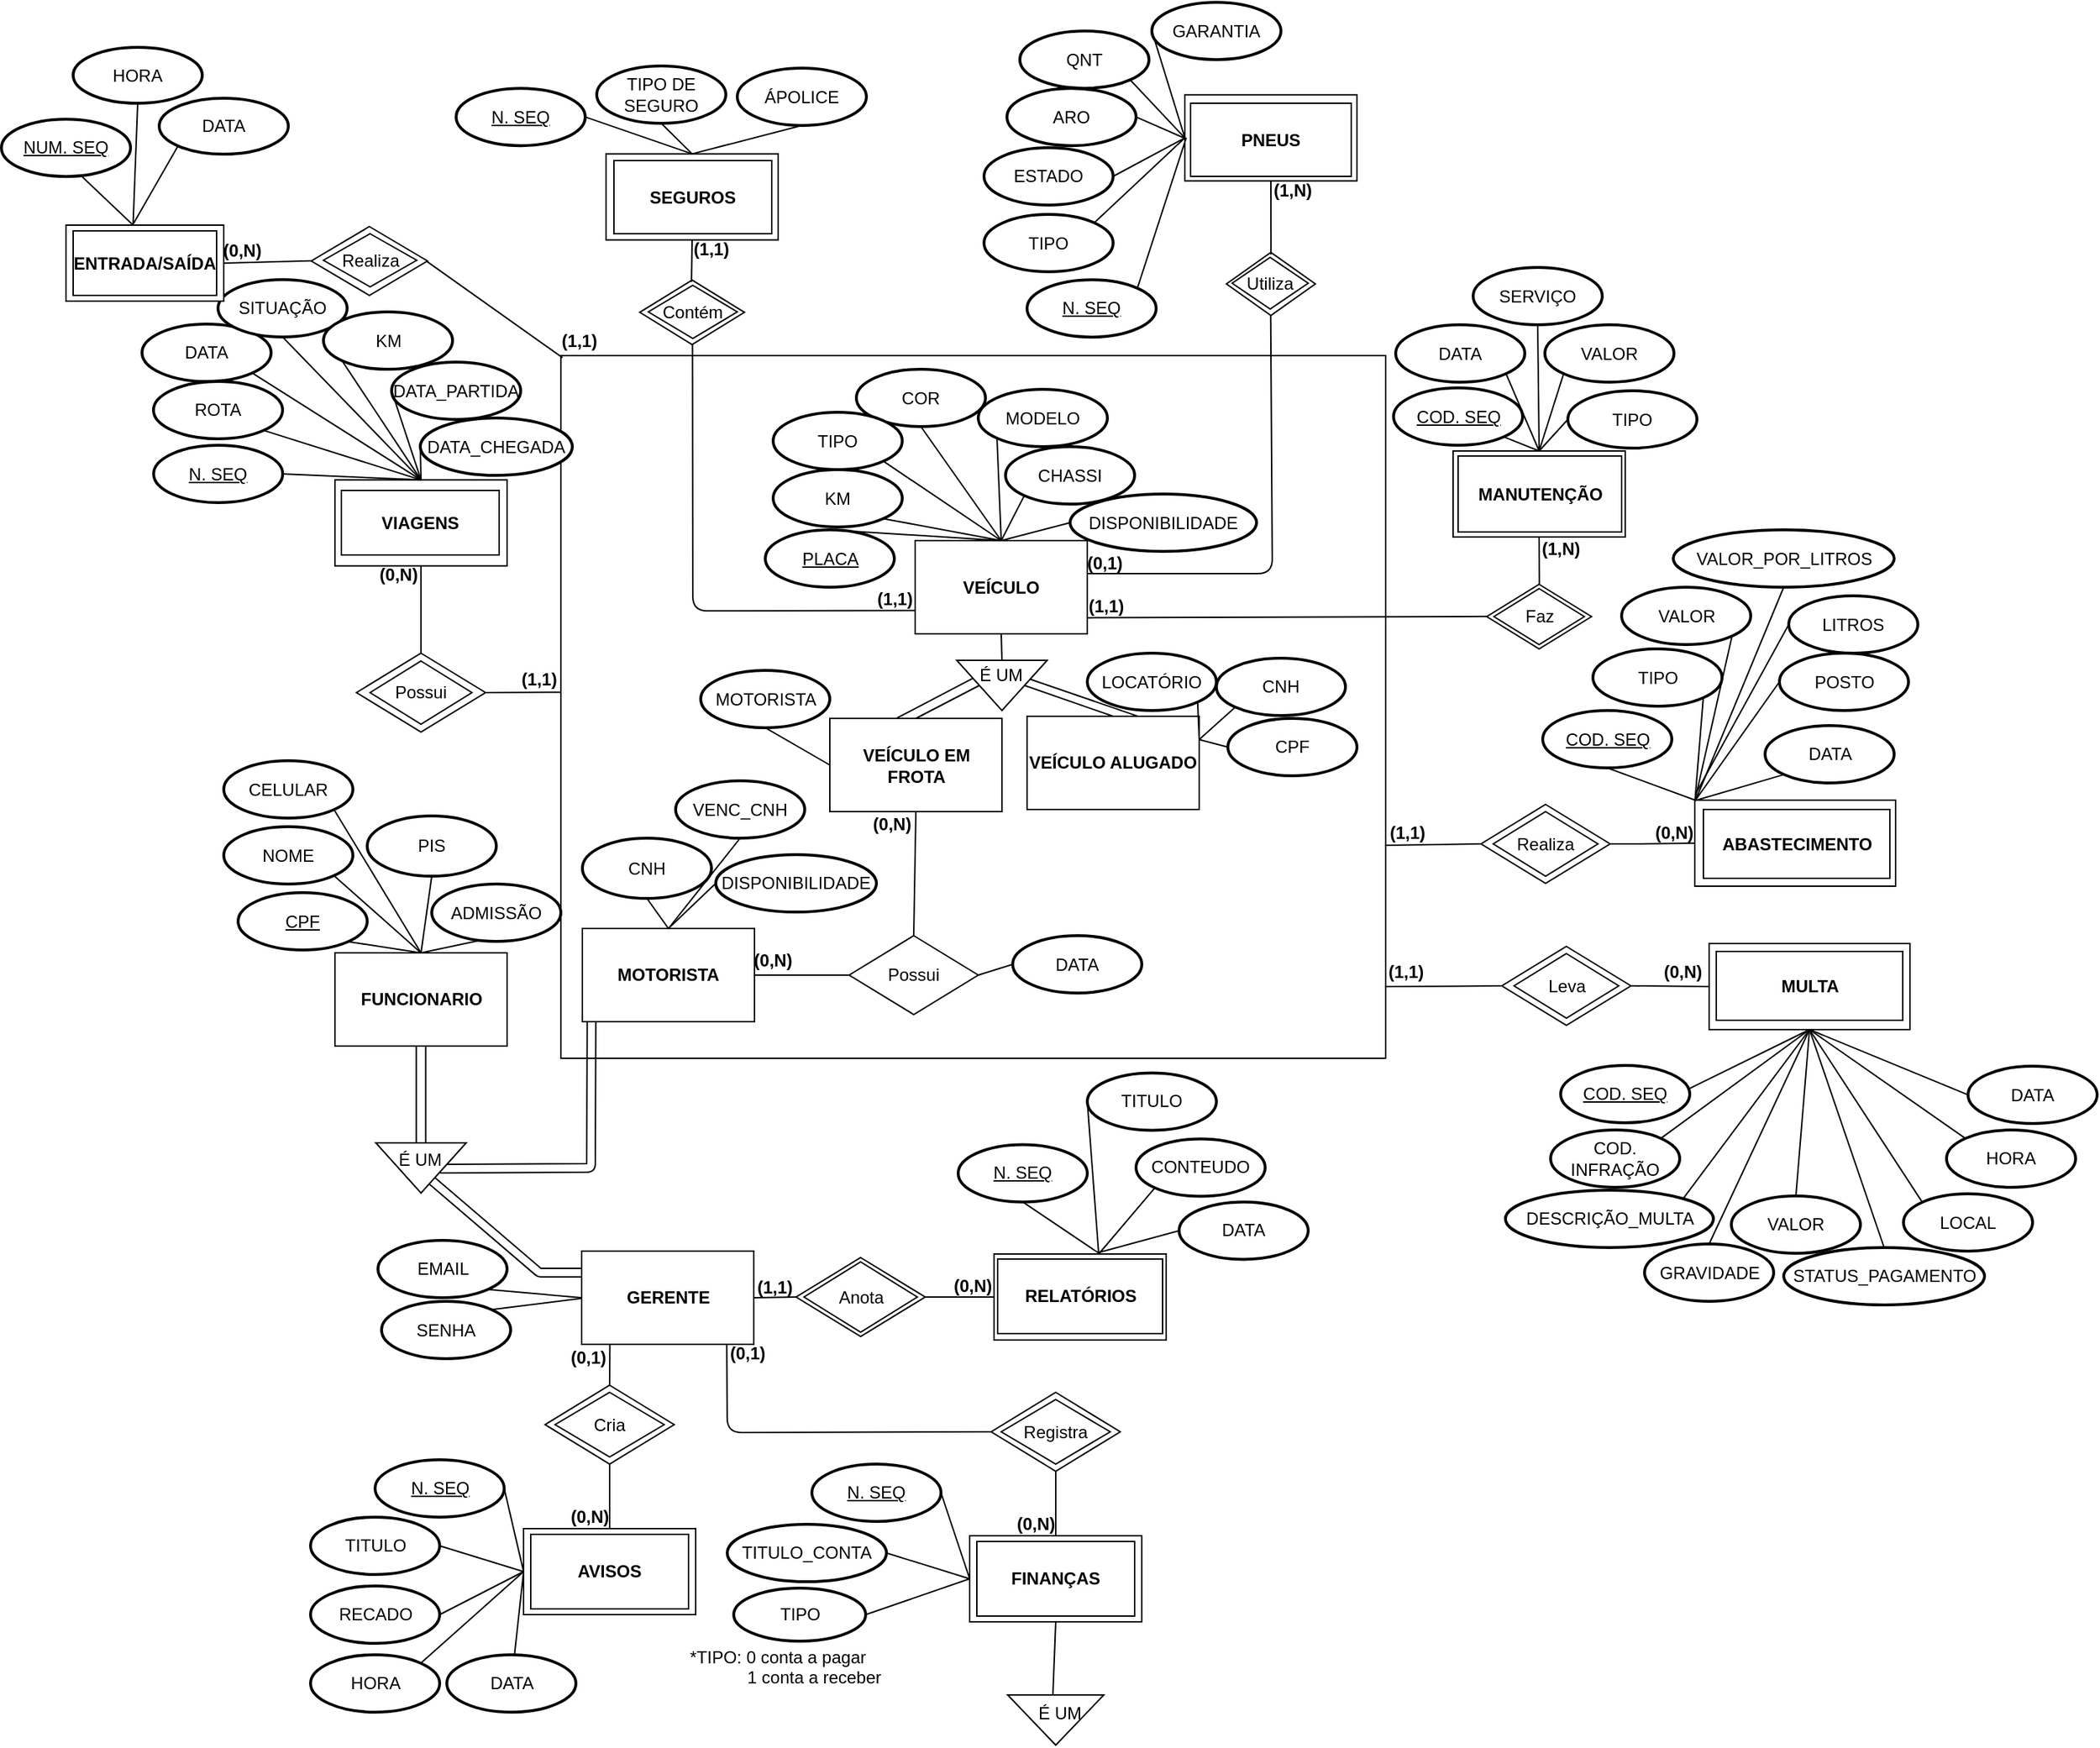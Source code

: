 <mxfile version="10.6.3" type="github"><diagram id="t4qfloRakB9NKclZlJar" name="Page-1"><mxGraphModel dx="1224" dy="1399" grid="1" gridSize="10" guides="1" tooltips="1" connect="1" arrows="1" fold="1" page="1" pageScale="1" pageWidth="827" pageHeight="1169" math="0" shadow="0"><root><mxCell id="0"/><mxCell id="1" parent="0"/><mxCell id="B0G_TxxS1gmfTZ1SVm2y-1" value="" style="rounded=0;whiteSpace=wrap;html=1;" parent="1" vertex="1"><mxGeometry x="244" y="102" width="575" height="490" as="geometry"/></mxCell><mxCell id="9N7SZ9X9yHdkgZH4mRrD-1" value="&lt;b&gt;VEÍCULO&lt;/b&gt;" style="rounded=0;whiteSpace=wrap;html=1;" parent="1" vertex="1"><mxGeometry x="491" y="231" width="120" height="65" as="geometry"/></mxCell><mxCell id="9N7SZ9X9yHdkgZH4mRrD-2" value="&lt;b&gt;SEGUROS&lt;/b&gt;" style="rounded=0;whiteSpace=wrap;html=1;" parent="1" vertex="1"><mxGeometry x="275.5" y="-38.69" width="120" height="60" as="geometry"/></mxCell><mxCell id="9N7SZ9X9yHdkgZH4mRrD-3" value="&lt;b&gt;MOTORISTA&lt;/b&gt;" style="rounded=0;whiteSpace=wrap;html=1;" parent="1" vertex="1"><mxGeometry x="259" y="501.5" width="120" height="65" as="geometry"/></mxCell><mxCell id="9N7SZ9X9yHdkgZH4mRrD-4" value="&lt;b&gt;PNEUS&lt;br&gt;&lt;/b&gt;" style="rounded=0;whiteSpace=wrap;html=1;" parent="1" vertex="1"><mxGeometry x="679" y="-79.833" width="120" height="60" as="geometry"/></mxCell><mxCell id="9N7SZ9X9yHdkgZH4mRrD-9" value="CHASSI" style="strokeWidth=2;html=1;shape=mxgraph.flowchart.start_1;whiteSpace=wrap;" parent="1" vertex="1"><mxGeometry x="554" y="165.5" width="90" height="40" as="geometry"/></mxCell><mxCell id="9N7SZ9X9yHdkgZH4mRrD-10" value="&lt;u&gt;PLACA&lt;/u&gt;" style="strokeWidth=2;html=1;shape=mxgraph.flowchart.start_1;whiteSpace=wrap;" parent="1" vertex="1"><mxGeometry x="386.5" y="223.5" width="90" height="40" as="geometry"/></mxCell><mxCell id="9N7SZ9X9yHdkgZH4mRrD-13" value="" style="endArrow=none;html=1;entryX=0.145;entryY=0.855;entryDx=0;entryDy=0;entryPerimeter=0;exitX=0.5;exitY=0;exitDx=0;exitDy=0;" parent="1" source="9N7SZ9X9yHdkgZH4mRrD-1" target="9N7SZ9X9yHdkgZH4mRrD-9" edge="1"><mxGeometry width="50" height="50" relative="1" as="geometry"><mxPoint x="452" y="241" as="sourcePoint"/><mxPoint x="596.333" y="189.167" as="targetPoint"/><Array as="points"/></mxGeometry></mxCell><mxCell id="9N7SZ9X9yHdkgZH4mRrD-14" value="" style="endArrow=none;html=1;entryX=0.5;entryY=0;entryDx=0;entryDy=0;entryPerimeter=0;exitX=0.5;exitY=0;exitDx=0;exitDy=0;" parent="1" source="9N7SZ9X9yHdkgZH4mRrD-1" target="9N7SZ9X9yHdkgZH4mRrD-10" edge="1"><mxGeometry width="50" height="50" relative="1" as="geometry"><mxPoint x="562" y="251" as="sourcePoint"/><mxPoint x="572" y="191" as="targetPoint"/><Array as="points"/></mxGeometry></mxCell><mxCell id="9N7SZ9X9yHdkgZH4mRrD-17" value="KM" style="strokeWidth=2;html=1;shape=mxgraph.flowchart.start_1;whiteSpace=wrap;" parent="1" vertex="1"><mxGeometry x="392" y="181.5" width="90" height="40" as="geometry"/></mxCell><mxCell id="9N7SZ9X9yHdkgZH4mRrD-18" value="" style="endArrow=none;html=1;entryX=0.855;entryY=0.855;entryDx=0;entryDy=0;entryPerimeter=0;exitX=0.5;exitY=0;exitDx=0;exitDy=0;" parent="1" source="9N7SZ9X9yHdkgZH4mRrD-1" target="9N7SZ9X9yHdkgZH4mRrD-17" edge="1"><mxGeometry width="50" height="50" relative="1" as="geometry"><mxPoint x="547" y="231" as="sourcePoint"/><mxPoint x="590" y="216" as="targetPoint"/><Array as="points"/></mxGeometry></mxCell><mxCell id="9N7SZ9X9yHdkgZH4mRrD-19" value="MODELO" style="strokeWidth=2;html=1;shape=mxgraph.flowchart.start_1;whiteSpace=wrap;" parent="1" vertex="1"><mxGeometry x="535" y="125.5" width="90" height="40" as="geometry"/></mxCell><mxCell id="9N7SZ9X9yHdkgZH4mRrD-20" value="" style="endArrow=none;html=1;entryX=0.145;entryY=0.855;entryDx=0;entryDy=0;entryPerimeter=0;exitX=0.5;exitY=0;exitDx=0;exitDy=0;" parent="1" source="9N7SZ9X9yHdkgZH4mRrD-1" target="9N7SZ9X9yHdkgZH4mRrD-19" edge="1"><mxGeometry width="50" height="50" relative="1" as="geometry"><mxPoint x="547" y="191" as="sourcePoint"/><mxPoint x="590" y="214" as="targetPoint"/><Array as="points"/></mxGeometry></mxCell><mxCell id="9N7SZ9X9yHdkgZH4mRrD-21" value="COR" style="strokeWidth=2;html=1;shape=mxgraph.flowchart.start_1;whiteSpace=wrap;" parent="1" vertex="1"><mxGeometry x="450" y="111.5" width="90" height="40" as="geometry"/></mxCell><mxCell id="9N7SZ9X9yHdkgZH4mRrD-22" value="" style="endArrow=none;html=1;entryX=0.5;entryY=1;entryDx=0;entryDy=0;entryPerimeter=0;exitX=0.5;exitY=0;exitDx=0;exitDy=0;" parent="1" source="9N7SZ9X9yHdkgZH4mRrD-1" target="9N7SZ9X9yHdkgZH4mRrD-21" edge="1"><mxGeometry width="50" height="50" relative="1" as="geometry"><mxPoint x="552" y="201" as="sourcePoint"/><mxPoint x="600" y="182" as="targetPoint"/><Array as="points"/></mxGeometry></mxCell><mxCell id="9N7SZ9X9yHdkgZH4mRrD-23" value="TIPO" style="strokeWidth=2;html=1;shape=mxgraph.flowchart.start_1;whiteSpace=wrap;" parent="1" vertex="1"><mxGeometry x="392" y="141.5" width="90" height="40" as="geometry"/></mxCell><mxCell id="9N7SZ9X9yHdkgZH4mRrD-24" value="" style="endArrow=none;html=1;entryX=0.855;entryY=0.855;entryDx=0;entryDy=0;entryPerimeter=0;exitX=0.5;exitY=0;exitDx=0;exitDy=0;" parent="1" source="9N7SZ9X9yHdkgZH4mRrD-1" target="9N7SZ9X9yHdkgZH4mRrD-23" edge="1"><mxGeometry width="50" height="50" relative="1" as="geometry"><mxPoint x="560" y="221" as="sourcePoint"/><mxPoint x="524" y="93" as="targetPoint"/><Array as="points"/></mxGeometry></mxCell><mxCell id="9N7SZ9X9yHdkgZH4mRrD-25" value="Possui" style="rhombus;whiteSpace=wrap;html=1;" parent="1" vertex="1"><mxGeometry x="445" y="506.5" width="90" height="55" as="geometry"/></mxCell><mxCell id="9N7SZ9X9yHdkgZH4mRrD-27" value="" style="endArrow=none;html=1;entryX=0.5;entryY=0;entryDx=0;entryDy=0;exitX=0.5;exitY=1;exitDx=0;exitDy=0;" parent="1" source="VpJtLXdRMT0pxHTWC3Cy-42" target="9N7SZ9X9yHdkgZH4mRrD-25" edge="1"><mxGeometry width="50" height="50" relative="1" as="geometry"><mxPoint x="589" y="641.5" as="sourcePoint"/><mxPoint x="519" y="548.5" as="targetPoint"/><Array as="points"/></mxGeometry></mxCell><mxCell id="9N7SZ9X9yHdkgZH4mRrD-28" value="" style="endArrow=none;html=1;entryX=1;entryY=0.5;entryDx=0;entryDy=0;exitX=0;exitY=0.5;exitDx=0;exitDy=0;" parent="1" source="9N7SZ9X9yHdkgZH4mRrD-25" target="9N7SZ9X9yHdkgZH4mRrD-3" edge="1"><mxGeometry width="50" height="50" relative="1" as="geometry"><mxPoint x="449" y="553" as="sourcePoint"/><mxPoint x="389" y="553" as="targetPoint"/><Array as="points"/></mxGeometry></mxCell><mxCell id="9N7SZ9X9yHdkgZH4mRrD-29" value="NOME" style="strokeWidth=2;html=1;shape=mxgraph.flowchart.start_1;whiteSpace=wrap;" parent="1" vertex="1"><mxGeometry x="9" y="430.5" width="90" height="40" as="geometry"/></mxCell><mxCell id="9N7SZ9X9yHdkgZH4mRrD-30" value="&lt;u&gt;CPF&lt;/u&gt;" style="strokeWidth=2;html=1;shape=mxgraph.flowchart.start_1;whiteSpace=wrap;" parent="1" vertex="1"><mxGeometry x="19" y="476.5" width="90" height="40" as="geometry"/></mxCell><mxCell id="9N7SZ9X9yHdkgZH4mRrD-31" value="CELULAR" style="strokeWidth=2;html=1;shape=mxgraph.flowchart.start_1;whiteSpace=wrap;" parent="1" vertex="1"><mxGeometry x="9" y="384.5" width="90" height="40" as="geometry"/></mxCell><mxCell id="9N7SZ9X9yHdkgZH4mRrD-32" value="ADMISSÃO" style="strokeWidth=2;html=1;shape=mxgraph.flowchart.start_1;whiteSpace=wrap;" parent="1" vertex="1"><mxGeometry x="154" y="470.5" width="90" height="40" as="geometry"/></mxCell><mxCell id="9N7SZ9X9yHdkgZH4mRrD-33" value="PIS" style="strokeWidth=2;html=1;shape=mxgraph.flowchart.start_1;whiteSpace=wrap;" parent="1" vertex="1"><mxGeometry x="109" y="423" width="90" height="42" as="geometry"/></mxCell><mxCell id="9N7SZ9X9yHdkgZH4mRrD-34" value="" style="endArrow=none;html=1;entryX=0.855;entryY=0.855;entryDx=0;entryDy=0;entryPerimeter=0;exitX=0.5;exitY=0;exitDx=0;exitDy=0;" parent="1" source="hRNtRsO3ycfnS-jZEF78-74" target="9N7SZ9X9yHdkgZH4mRrD-30" edge="1"><mxGeometry width="50" height="50" relative="1" as="geometry"><mxPoint x="129" y="451.5" as="sourcePoint"/><mxPoint x="299" y="368.5" as="targetPoint"/><Array as="points"/></mxGeometry></mxCell><mxCell id="9N7SZ9X9yHdkgZH4mRrD-35" value="" style="endArrow=none;html=1;entryX=0.855;entryY=0.855;entryDx=0;entryDy=0;entryPerimeter=0;exitX=0.5;exitY=0;exitDx=0;exitDy=0;" parent="1" source="hRNtRsO3ycfnS-jZEF78-74" target="9N7SZ9X9yHdkgZH4mRrD-29" edge="1"><mxGeometry width="50" height="50" relative="1" as="geometry"><mxPoint x="109" y="501.5" as="sourcePoint"/><mxPoint x="279" y="439.5" as="targetPoint"/><Array as="points"/></mxGeometry></mxCell><mxCell id="9N7SZ9X9yHdkgZH4mRrD-36" value="" style="endArrow=none;html=1;entryX=0.855;entryY=0.855;entryDx=0;entryDy=0;entryPerimeter=0;exitX=0.5;exitY=0;exitDx=0;exitDy=0;" parent="1" source="hRNtRsO3ycfnS-jZEF78-74" target="9N7SZ9X9yHdkgZH4mRrD-31" edge="1"><mxGeometry width="50" height="50" relative="1" as="geometry"><mxPoint x="109" y="441.5" as="sourcePoint"/><mxPoint x="279" y="393.5" as="targetPoint"/><Array as="points"/></mxGeometry></mxCell><mxCell id="9N7SZ9X9yHdkgZH4mRrD-37" value="" style="endArrow=none;html=1;entryX=0.389;entryY=0.975;entryDx=0;entryDy=0;entryPerimeter=0;exitX=0.5;exitY=0;exitDx=0;exitDy=0;" parent="1" source="hRNtRsO3ycfnS-jZEF78-74" target="9N7SZ9X9yHdkgZH4mRrD-32" edge="1"><mxGeometry width="50" height="50" relative="1" as="geometry"><mxPoint x="159" y="461.5" as="sourcePoint"/><mxPoint x="297" y="431.5" as="targetPoint"/><Array as="points"/></mxGeometry></mxCell><mxCell id="9N7SZ9X9yHdkgZH4mRrD-38" value="" style="endArrow=none;html=1;entryX=0.5;entryY=1;entryDx=0;entryDy=0;entryPerimeter=0;exitX=0.5;exitY=0;exitDx=0;exitDy=0;" parent="1" source="hRNtRsO3ycfnS-jZEF78-74" target="9N7SZ9X9yHdkgZH4mRrD-33" edge="1"><mxGeometry width="50" height="50" relative="1" as="geometry"><mxPoint x="149" y="451.5" as="sourcePoint"/><mxPoint x="347" y="463.5" as="targetPoint"/><Array as="points"/></mxGeometry></mxCell><mxCell id="9N7SZ9X9yHdkgZH4mRrD-39" value="&lt;b&gt;MANUTENÇÃO&lt;/b&gt;" style="rounded=0;whiteSpace=wrap;html=1;" parent="1" vertex="1"><mxGeometry x="866" y="168.5" width="120" height="60" as="geometry"/></mxCell><mxCell id="9N7SZ9X9yHdkgZH4mRrD-40" value="DATA" style="strokeWidth=2;html=1;shape=mxgraph.flowchart.start_1;whiteSpace=wrap;" parent="1" vertex="1"><mxGeometry x="826" y="80.5" width="90" height="40" as="geometry"/></mxCell><mxCell id="9N7SZ9X9yHdkgZH4mRrD-42" value="TIPO" style="strokeWidth=2;html=1;shape=mxgraph.flowchart.start_1;whiteSpace=wrap;" parent="1" vertex="1"><mxGeometry x="946" y="126.5" width="90" height="40" as="geometry"/></mxCell><mxCell id="9N7SZ9X9yHdkgZH4mRrD-43" value="SERVIÇO" style="strokeWidth=2;html=1;shape=mxgraph.flowchart.start_1;whiteSpace=wrap;" parent="1" vertex="1"><mxGeometry x="880" y="40.5" width="90" height="40" as="geometry"/></mxCell><mxCell id="9N7SZ9X9yHdkgZH4mRrD-44" value="VALOR" style="strokeWidth=2;html=1;shape=mxgraph.flowchart.start_1;whiteSpace=wrap;" parent="1" vertex="1"><mxGeometry x="930" y="80.5" width="90" height="40" as="geometry"/></mxCell><mxCell id="9N7SZ9X9yHdkgZH4mRrD-45" value="" style="endArrow=none;html=1;entryX=0.5;entryY=0;entryDx=0;entryDy=0;exitX=0.5;exitY=1;exitDx=0;exitDy=0;exitPerimeter=0;" parent="1" source="9N7SZ9X9yHdkgZH4mRrD-43" target="9N7SZ9X9yHdkgZH4mRrD-39" edge="1"><mxGeometry width="50" height="50" relative="1" as="geometry"><mxPoint x="940" y="78.5" as="sourcePoint"/><mxPoint x="1058" y="104.5" as="targetPoint"/><Array as="points"/></mxGeometry></mxCell><mxCell id="9N7SZ9X9yHdkgZH4mRrD-46" value="" style="endArrow=none;html=1;entryX=0.5;entryY=0;entryDx=0;entryDy=0;exitX=0.855;exitY=0.855;exitDx=0;exitDy=0;exitPerimeter=0;" parent="1" source="9N7SZ9X9yHdkgZH4mRrD-40" target="9N7SZ9X9yHdkgZH4mRrD-39" edge="1"><mxGeometry width="50" height="50" relative="1" as="geometry"><mxPoint x="775" y="598.5" as="sourcePoint"/><mxPoint x="760" y="568.5" as="targetPoint"/><Array as="points"/></mxGeometry></mxCell><mxCell id="9N7SZ9X9yHdkgZH4mRrD-48" value="" style="endArrow=none;html=1;entryX=0.5;entryY=0;entryDx=0;entryDy=0;exitX=0;exitY=0.5;exitDx=0;exitDy=0;exitPerimeter=0;" parent="1" source="9N7SZ9X9yHdkgZH4mRrD-42" target="9N7SZ9X9yHdkgZH4mRrD-39" edge="1"><mxGeometry width="50" height="50" relative="1" as="geometry"><mxPoint x="955" y="144.5" as="sourcePoint"/><mxPoint x="764" y="650.5" as="targetPoint"/><Array as="points"/></mxGeometry></mxCell><mxCell id="9N7SZ9X9yHdkgZH4mRrD-49" value="" style="endArrow=none;html=1;entryX=0.5;entryY=0;entryDx=0;entryDy=0;exitX=0.145;exitY=0.855;exitDx=0;exitDy=0;exitPerimeter=0;" parent="1" source="9N7SZ9X9yHdkgZH4mRrD-44" target="9N7SZ9X9yHdkgZH4mRrD-39" edge="1"><mxGeometry width="50" height="50" relative="1" as="geometry"><mxPoint x="763" y="654.5" as="sourcePoint"/><mxPoint x="760" y="568.5" as="targetPoint"/><Array as="points"/></mxGeometry></mxCell><mxCell id="9N7SZ9X9yHdkgZH4mRrD-50" value="CNH" style="strokeWidth=2;html=1;shape=mxgraph.flowchart.start_1;whiteSpace=wrap;" parent="1" vertex="1"><mxGeometry x="259" y="438.5" width="90" height="42" as="geometry"/></mxCell><mxCell id="V9KDtcPmeRMQg-3hCmHL-2" value="" style="endArrow=none;html=1;exitX=0.5;exitY=0;exitDx=0;exitDy=0;entryX=0.5;entryY=1;entryDx=0;entryDy=0;entryPerimeter=0;" parent="1" source="9N7SZ9X9yHdkgZH4mRrD-3" target="9N7SZ9X9yHdkgZH4mRrD-50" edge="1"><mxGeometry width="50" height="50" relative="1" as="geometry"><mxPoint x="319" y="461" as="sourcePoint"/><mxPoint x="349" y="441.5" as="targetPoint"/><Array as="points"/></mxGeometry></mxCell><mxCell id="hRNtRsO3ycfnS-jZEF78-1" value="&lt;b&gt;ABASTECIMENTOS&lt;br&gt;&lt;/b&gt;" style="rounded=0;whiteSpace=wrap;html=1;" parent="1" vertex="1"><mxGeometry x="1034.5" y="412" width="140" height="60" as="geometry"/></mxCell><mxCell id="hRNtRsO3ycfnS-jZEF78-2" value="&lt;b&gt;(0,N)&lt;/b&gt;" style="text;html=1;strokeColor=none;fillColor=none;align=center;verticalAlign=middle;whiteSpace=wrap;rounded=0;" parent="1" vertex="1"><mxGeometry x="455" y="418.621" width="40" height="20" as="geometry"/></mxCell><mxCell id="hRNtRsO3ycfnS-jZEF78-3" value="&lt;b&gt;(0,N)&lt;/b&gt;" style="text;html=1;strokeColor=none;fillColor=none;align=center;verticalAlign=middle;whiteSpace=wrap;rounded=0;" parent="1" vertex="1"><mxGeometry x="372" y="514" width="40" height="20" as="geometry"/></mxCell><mxCell id="hRNtRsO3ycfnS-jZEF78-8" value="Realiza" style="rhombus;whiteSpace=wrap;html=1;" parent="1" vertex="1"><mxGeometry x="885.5" y="415" width="90" height="55" as="geometry"/></mxCell><mxCell id="hRNtRsO3ycfnS-jZEF78-12" value="" style="endArrow=none;html=1;entryX=0;entryY=0.5;entryDx=0;entryDy=0;exitX=0.999;exitY=0.697;exitDx=0;exitDy=0;exitPerimeter=0;" parent="1" source="B0G_TxxS1gmfTZ1SVm2y-1" target="hRNtRsO3ycfnS-jZEF78-8" edge="1"><mxGeometry width="50" height="50" relative="1" as="geometry"><mxPoint x="832.5" y="442.5" as="sourcePoint"/><mxPoint x="866.667" y="536.778" as="targetPoint"/><Array as="points"/></mxGeometry></mxCell><mxCell id="hRNtRsO3ycfnS-jZEF78-13" value="" style="endArrow=none;html=1;exitX=1;exitY=0.5;exitDx=0;exitDy=0;entryX=0;entryY=0.5;entryDx=0;entryDy=0;" parent="1" source="hRNtRsO3ycfnS-jZEF78-8" target="hRNtRsO3ycfnS-jZEF78-1" edge="1"><mxGeometry width="50" height="50" relative="1" as="geometry"><mxPoint x="971.833" y="449.667" as="sourcePoint"/><mxPoint x="1004.5" y="469.5" as="targetPoint"/><Array as="points"><mxPoint x="994.5" y="442.5"/></Array></mxGeometry></mxCell><mxCell id="hRNtRsO3ycfnS-jZEF78-18" value="&lt;b&gt;GERENTE&lt;/b&gt;" style="rounded=0;whiteSpace=wrap;html=1;" parent="1" vertex="1"><mxGeometry x="258.5" y="726.5" width="120" height="65" as="geometry"/></mxCell><mxCell id="hRNtRsO3ycfnS-jZEF78-25" value="EMAIL" style="strokeWidth=2;html=1;shape=mxgraph.flowchart.start_1;whiteSpace=wrap;" parent="1" vertex="1"><mxGeometry x="116.5" y="719" width="90" height="40" as="geometry"/></mxCell><mxCell id="hRNtRsO3ycfnS-jZEF78-26" value="SENHA" style="strokeWidth=2;html=1;shape=mxgraph.flowchart.start_1;whiteSpace=wrap;" parent="1" vertex="1"><mxGeometry x="119" y="761.5" width="90" height="40" as="geometry"/></mxCell><mxCell id="hRNtRsO3ycfnS-jZEF78-30" value="" style="endArrow=none;html=1;entryX=0.855;entryY=0.145;entryDx=0;entryDy=0;entryPerimeter=0;" parent="1" target="hRNtRsO3ycfnS-jZEF78-26" edge="1"><mxGeometry width="50" height="50" relative="1" as="geometry"><mxPoint x="258" y="759.5" as="sourcePoint"/><mxPoint x="366" y="1021.5" as="targetPoint"/><Array as="points"/></mxGeometry></mxCell><mxCell id="hRNtRsO3ycfnS-jZEF78-31" value="" style="endArrow=none;html=1;exitX=0;exitY=0.5;exitDx=0;exitDy=0;entryX=0.855;entryY=0.855;entryDx=0;entryDy=0;entryPerimeter=0;" parent="1" source="hRNtRsO3ycfnS-jZEF78-18" target="hRNtRsO3ycfnS-jZEF78-25" edge="1"><mxGeometry width="50" height="50" relative="1" as="geometry"><mxPoint x="301.786" y="975.548" as="sourcePoint"/><mxPoint x="362.738" y="1027.452" as="targetPoint"/><Array as="points"/></mxGeometry></mxCell><mxCell id="hRNtRsO3ycfnS-jZEF78-48" value="&lt;b&gt;(1,1)&lt;/b&gt;" style="text;html=1;resizable=0;points=[];autosize=1;align=left;verticalAlign=top;spacingTop=-4;" parent="1" vertex="1"><mxGeometry x="820" y="424.5" width="40" height="20" as="geometry"/></mxCell><mxCell id="hRNtRsO3ycfnS-jZEF78-49" value="&lt;b&gt;(0,N)&lt;/b&gt;" style="text;html=1;resizable=0;points=[];autosize=1;align=left;verticalAlign=top;spacingTop=-4;" parent="1" vertex="1"><mxGeometry x="1004.5" y="424.5" width="40" height="20" as="geometry"/></mxCell><mxCell id="hRNtRsO3ycfnS-jZEF78-53" value="" style="endArrow=none;html=1;entryX=0.088;entryY=0.498;entryDx=0;entryDy=0;exitX=1.002;exitY=0.828;exitDx=0;exitDy=0;entryPerimeter=0;exitPerimeter=0;" parent="1" source="9N7SZ9X9yHdkgZH4mRrD-1" target="hRNtRsO3ycfnS-jZEF78-64" edge="1"><mxGeometry width="50" height="50" relative="1" as="geometry"><mxPoint x="875.333" y="360.833" as="sourcePoint"/><mxPoint x="928" y="384.5" as="targetPoint"/><Array as="points"/></mxGeometry></mxCell><mxCell id="hRNtRsO3ycfnS-jZEF78-54" value="&lt;b&gt;ABASTECIMENTO&lt;br&gt;&lt;/b&gt;" style="rounded=0;whiteSpace=wrap;html=1;" parent="1" vertex="1"><mxGeometry x="1040.5" y="418.5" width="130" height="48" as="geometry"/></mxCell><mxCell id="hRNtRsO3ycfnS-jZEF78-55" value="Realiza" style="rhombus;whiteSpace=wrap;html=1;strokeColor=#000000;rounded=0;comic=0;shadow=0;perimeterSpacing=7;fillColor=#ffffff;" parent="1" vertex="1"><mxGeometry x="894" y="420" width="73" height="45" as="geometry"/></mxCell><mxCell id="hRNtRsO3ycfnS-jZEF78-57" value="&lt;u&gt;COD. SEQ&lt;/u&gt;" style="strokeWidth=2;html=1;shape=mxgraph.flowchart.start_1;whiteSpace=wrap;" parent="1" vertex="1"><mxGeometry x="928.5" y="349.5" width="90" height="40" as="geometry"/></mxCell><mxCell id="hRNtRsO3ycfnS-jZEF78-59" value="DATA" style="strokeWidth=2;html=1;shape=mxgraph.flowchart.start_1;whiteSpace=wrap;" parent="1" vertex="1"><mxGeometry x="1083.5" y="360" width="90" height="40" as="geometry"/></mxCell><mxCell id="hRNtRsO3ycfnS-jZEF78-62" value="" style="endArrow=none;html=1;entryX=0.5;entryY=1;entryDx=0;entryDy=0;entryPerimeter=0;exitX=0.002;exitY=0;exitDx=0;exitDy=0;exitPerimeter=0;" parent="1" source="hRNtRsO3ycfnS-jZEF78-1" target="hRNtRsO3ycfnS-jZEF78-57" edge="1"><mxGeometry width="50" height="50" relative="1" as="geometry"><mxPoint x="1031" y="405" as="sourcePoint"/><mxPoint x="1028.786" y="301.643" as="targetPoint"/><Array as="points"/></mxGeometry></mxCell><mxCell id="hRNtRsO3ycfnS-jZEF78-63" value="" style="endArrow=none;html=1;entryX=0.145;entryY=0.855;entryDx=0;entryDy=0;entryPerimeter=0;exitX=0.003;exitY=0.004;exitDx=0;exitDy=0;exitPerimeter=0;" parent="1" source="hRNtRsO3ycfnS-jZEF78-1" target="hRNtRsO3ycfnS-jZEF78-59" edge="1"><mxGeometry width="50" height="50" relative="1" as="geometry"><mxPoint x="1044" y="409" as="sourcePoint"/><mxPoint x="1009.643" y="400.357" as="targetPoint"/><Array as="points"/></mxGeometry></mxCell><mxCell id="hRNtRsO3ycfnS-jZEF78-64" value="Faz" style="rhombus;whiteSpace=wrap;html=1;strokeColor=#000000;rounded=0;comic=0;shadow=0;perimeterSpacing=7;fillColor=#ffffff;" parent="1" vertex="1"><mxGeometry x="889.5" y="261.5" width="73" height="45" as="geometry"/></mxCell><mxCell id="hRNtRsO3ycfnS-jZEF78-66" value="" style="endArrow=none;html=1;entryX=0.5;entryY=1;entryDx=0;entryDy=0;exitX=0.502;exitY=0.125;exitDx=0;exitDy=0;exitPerimeter=0;" parent="1" source="hRNtRsO3ycfnS-jZEF78-64" target="9N7SZ9X9yHdkgZH4mRrD-39" edge="1"><mxGeometry width="50" height="50" relative="1" as="geometry"><mxPoint x="914" y="371.5" as="sourcePoint"/><mxPoint x="920.286" y="342.643" as="targetPoint"/><Array as="points"/></mxGeometry></mxCell><mxCell id="hRNtRsO3ycfnS-jZEF78-71" value="&lt;u&gt;COD. SEQ&lt;/u&gt;" style="strokeWidth=2;html=1;shape=mxgraph.flowchart.start_1;whiteSpace=wrap;" parent="1" vertex="1"><mxGeometry x="824.5" y="124.5" width="90" height="40" as="geometry"/></mxCell><mxCell id="hRNtRsO3ycfnS-jZEF78-72" value="" style="endArrow=none;html=1;entryX=0.855;entryY=0.855;entryDx=0;entryDy=0;entryPerimeter=0;exitX=0.5;exitY=0;exitDx=0;exitDy=0;" parent="1" source="9N7SZ9X9yHdkgZH4mRrD-39" target="hRNtRsO3ycfnS-jZEF78-71" edge="1"><mxGeometry width="50" height="50" relative="1" as="geometry"><mxPoint x="925" y="166.5" as="sourcePoint"/><mxPoint x="880.724" y="148.328" as="targetPoint"/><Array as="points"/></mxGeometry></mxCell><mxCell id="hRNtRsO3ycfnS-jZEF78-73" value="" style="endArrow=none;html=1;entryX=0.503;entryY=0.87;entryDx=0;entryDy=0;entryPerimeter=0;exitX=0;exitY=0.75;exitDx=0;exitDy=0;" parent="1" source="9N7SZ9X9yHdkgZH4mRrD-1" target="hRNtRsO3ycfnS-jZEF78-91" edge="1"><mxGeometry width="50" height="50" relative="1" as="geometry"><mxPoint x="336" y="260" as="sourcePoint"/><mxPoint x="380" y="90" as="targetPoint"/><Array as="points"><mxPoint x="336" y="280"/></Array></mxGeometry></mxCell><mxCell id="hRNtRsO3ycfnS-jZEF78-74" value="&lt;b&gt;FUNCIONARIO&lt;/b&gt;" style="rounded=0;whiteSpace=wrap;html=1;" parent="1" vertex="1"><mxGeometry x="86.5" y="518.5" width="120" height="65" as="geometry"/></mxCell><mxCell id="hRNtRsO3ycfnS-jZEF78-83" value="" style="shape=link;html=1;width=-6.571;exitX=0.5;exitY=1;exitDx=0;exitDy=0;entryX=0;entryY=0.5;entryDx=0;entryDy=0;" parent="1" source="hRNtRsO3ycfnS-jZEF78-74" target="hRNtRsO3ycfnS-jZEF78-80" edge="1"><mxGeometry width="50" height="50" relative="1" as="geometry"><mxPoint x="206" y="611.5" as="sourcePoint"/><mxPoint x="146" y="651.5" as="targetPoint"/><Array as="points"/></mxGeometry></mxCell><mxCell id="hRNtRsO3ycfnS-jZEF78-84" value="VENC_CNH" style="strokeWidth=2;html=1;shape=mxgraph.flowchart.start_1;whiteSpace=wrap;" parent="1" vertex="1"><mxGeometry x="324" y="398.5" width="90" height="40" as="geometry"/></mxCell><mxCell id="hRNtRsO3ycfnS-jZEF78-85" value="" style="endArrow=none;html=1;exitX=0.5;exitY=0;exitDx=0;exitDy=0;entryX=0.5;entryY=1;entryDx=0;entryDy=0;entryPerimeter=0;" parent="1" source="9N7SZ9X9yHdkgZH4mRrD-3" target="hRNtRsO3ycfnS-jZEF78-84" edge="1"><mxGeometry width="50" height="50" relative="1" as="geometry"><mxPoint x="328.667" y="511.333" as="sourcePoint"/><mxPoint x="323.667" y="478.833" as="targetPoint"/><Array as="points"/></mxGeometry></mxCell><mxCell id="hRNtRsO3ycfnS-jZEF78-86" value="" style="shape=link;html=1;width=6;entryX=0.053;entryY=1;entryDx=0;entryDy=0;entryPerimeter=0;exitX=0.515;exitY=0.289;exitDx=0;exitDy=0;exitPerimeter=0;" parent="1" source="hRNtRsO3ycfnS-jZEF78-80" target="9N7SZ9X9yHdkgZH4mRrD-3" edge="1"><mxGeometry width="50" height="50" relative="1" as="geometry"><mxPoint x="159" y="681.5" as="sourcePoint"/><mxPoint x="209" y="741.5" as="targetPoint"/><Array as="points"><mxPoint x="265" y="668.5"/></Array></mxGeometry></mxCell><mxCell id="hRNtRsO3ycfnS-jZEF78-80" value="" style="triangle;whiteSpace=wrap;html=1;rounded=0;shadow=0;comic=0;strokeColor=#000000;fillColor=#ffffff;rotation=90;" parent="1" vertex="1"><mxGeometry x="129" y="637" width="35" height="63" as="geometry"/></mxCell><mxCell id="hRNtRsO3ycfnS-jZEF78-90" value="" style="shape=link;html=1;width=6;exitX=0.754;exitY=0.379;exitDx=0;exitDy=0;exitPerimeter=0;" parent="1" source="hRNtRsO3ycfnS-jZEF78-80" edge="1"><mxGeometry width="50" height="50" relative="1" as="geometry"><mxPoint x="146.214" y="683.19" as="sourcePoint"/><mxPoint x="258" y="741.5" as="targetPoint"/><Array as="points"><mxPoint x="229" y="741.5"/></Array></mxGeometry></mxCell><mxCell id="hRNtRsO3ycfnS-jZEF78-82" value="&lt;span&gt;É UM&lt;/span&gt;" style="text;html=1;resizable=0;points=[];autosize=1;align=left;verticalAlign=top;spacingTop=-4;" parent="1" vertex="1"><mxGeometry x="129" y="652.5" width="50" height="20" as="geometry"/></mxCell><mxCell id="hRNtRsO3ycfnS-jZEF78-91" value="Contém" style="rhombus;whiteSpace=wrap;html=1;strokeColor=#000000;rounded=0;comic=0;shadow=0;perimeterSpacing=7;fillColor=#ffffff;" parent="1" vertex="1"><mxGeometry x="299" y="49.31" width="73" height="45" as="geometry"/></mxCell><mxCell id="hRNtRsO3ycfnS-jZEF78-92" value="" style="endArrow=none;html=1;entryX=0.5;entryY=1;entryDx=0;entryDy=0;exitX=0.495;exitY=0.141;exitDx=0;exitDy=0;exitPerimeter=0;" parent="1" source="hRNtRsO3ycfnS-jZEF78-91" target="9N7SZ9X9yHdkgZH4mRrD-2" edge="1"><mxGeometry width="50" height="50" relative="1" as="geometry"><mxPoint x="430" y="22" as="sourcePoint"/><mxPoint x="474.286" y="-16.857" as="targetPoint"/><Array as="points"/></mxGeometry></mxCell><mxCell id="hRNtRsO3ycfnS-jZEF78-95" value="TIPO" style="strokeWidth=2;html=1;shape=mxgraph.flowchart.start_1;whiteSpace=wrap;" parent="1" vertex="1"><mxGeometry x="963.5" y="306.5" width="90" height="40" as="geometry"/></mxCell><mxCell id="hRNtRsO3ycfnS-jZEF78-96" value="VALOR" style="strokeWidth=2;html=1;shape=mxgraph.flowchart.start_1;whiteSpace=wrap;" parent="1" vertex="1"><mxGeometry x="983.5" y="263.5" width="90" height="40" as="geometry"/></mxCell><mxCell id="hRNtRsO3ycfnS-jZEF78-97" value="LITROS" style="strokeWidth=2;html=1;shape=mxgraph.flowchart.start_1;whiteSpace=wrap;" parent="1" vertex="1"><mxGeometry x="1100" y="269.5" width="90" height="40" as="geometry"/></mxCell><mxCell id="hRNtRsO3ycfnS-jZEF78-98" value="VALOR_POR_LITROS" style="strokeWidth=2;html=1;shape=mxgraph.flowchart.start_1;whiteSpace=wrap;" parent="1" vertex="1"><mxGeometry x="1019.5" y="223.5" width="154" height="40" as="geometry"/></mxCell><mxCell id="hRNtRsO3ycfnS-jZEF78-99" value="POSTO" style="strokeWidth=2;html=1;shape=mxgraph.flowchart.start_1;whiteSpace=wrap;" parent="1" vertex="1"><mxGeometry x="1093.5" y="309.5" width="90" height="40" as="geometry"/></mxCell><mxCell id="hRNtRsO3ycfnS-jZEF78-100" value="" style="endArrow=none;html=1;entryX=0.001;entryY=0.001;entryDx=0;entryDy=0;exitX=0.855;exitY=0.855;exitDx=0;exitDy=0;exitPerimeter=0;entryPerimeter=0;" parent="1" source="hRNtRsO3ycfnS-jZEF78-96" target="hRNtRsO3ycfnS-jZEF78-1" edge="1"><mxGeometry width="50" height="50" relative="1" as="geometry"><mxPoint x="1040.857" y="430.143" as="sourcePoint"/><mxPoint x="1044" y="409" as="targetPoint"/><Array as="points"/></mxGeometry></mxCell><mxCell id="hRNtRsO3ycfnS-jZEF78-101" value="" style="endArrow=none;html=1;exitX=0.855;exitY=0.855;exitDx=0;exitDy=0;exitPerimeter=0;entryX=0.001;entryY=0.004;entryDx=0;entryDy=0;entryPerimeter=0;" parent="1" source="hRNtRsO3ycfnS-jZEF78-95" target="hRNtRsO3ycfnS-jZEF78-1" edge="1"><mxGeometry width="50" height="50" relative="1" as="geometry"><mxPoint x="1042.357" y="352.643" as="sourcePoint"/><mxPoint x="1035" y="407" as="targetPoint"/><Array as="points"/></mxGeometry></mxCell><mxCell id="hRNtRsO3ycfnS-jZEF78-104" value="" style="endArrow=none;html=1;exitX=0.5;exitY=1;exitDx=0;exitDy=0;exitPerimeter=0;entryX=0.004;entryY=0;entryDx=0;entryDy=0;entryPerimeter=0;" parent="1" source="hRNtRsO3ycfnS-jZEF78-98" target="hRNtRsO3ycfnS-jZEF78-1" edge="1"><mxGeometry width="50" height="50" relative="1" as="geometry"><mxPoint x="1117.357" y="272.643" as="sourcePoint"/><mxPoint x="1038" y="408" as="targetPoint"/><Array as="points"/></mxGeometry></mxCell><mxCell id="hRNtRsO3ycfnS-jZEF78-105" value="" style="endArrow=none;html=1;exitX=0;exitY=0.5;exitDx=0;exitDy=0;exitPerimeter=0;" parent="1" source="hRNtRsO3ycfnS-jZEF78-97" edge="1"><mxGeometry width="50" height="50" relative="1" as="geometry"><mxPoint x="1051.857" y="404.143" as="sourcePoint"/><mxPoint x="1036" y="406" as="targetPoint"/><Array as="points"/></mxGeometry></mxCell><mxCell id="hRNtRsO3ycfnS-jZEF78-106" value="" style="endArrow=none;html=1;exitX=0;exitY=0.5;exitDx=0;exitDy=0;exitPerimeter=0;" parent="1" source="hRNtRsO3ycfnS-jZEF78-99" edge="1"><mxGeometry width="50" height="50" relative="1" as="geometry"><mxPoint x="1137.357" y="292.643" as="sourcePoint"/><mxPoint x="1035" y="412" as="targetPoint"/><Array as="points"/></mxGeometry></mxCell><mxCell id="hRNtRsO3ycfnS-jZEF78-108" value="&lt;b&gt;RELATÓRIOS&lt;/b&gt;&lt;br&gt;" style="rounded=0;whiteSpace=wrap;html=1;" parent="1" vertex="1"><mxGeometry x="546" y="728.5" width="120" height="60" as="geometry"/></mxCell><mxCell id="hRNtRsO3ycfnS-jZEF78-109" value="&lt;b&gt;AVISOS&lt;/b&gt;" style="rounded=0;whiteSpace=wrap;html=1;" parent="1" vertex="1"><mxGeometry x="218" y="920" width="120" height="60" as="geometry"/></mxCell><mxCell id="hRNtRsO3ycfnS-jZEF78-110" value="&lt;b&gt;VIAGENS&lt;/b&gt;" style="rounded=0;whiteSpace=wrap;html=1;" parent="1" vertex="1"><mxGeometry x="86.5" y="188.667" width="120" height="60" as="geometry"/></mxCell><mxCell id="VpJtLXdRMT0pxHTWC3Cy-3" value="Faz" style="rhombus;whiteSpace=wrap;html=1;strokeColor=#000000;rounded=0;comic=0;shadow=0;perimeterSpacing=7;fillColor=#ffffff;" parent="1" vertex="1"><mxGeometry x="894.5" y="264.5" width="63" height="39" as="geometry"/></mxCell><mxCell id="VpJtLXdRMT0pxHTWC3Cy-4" value="&lt;b&gt;MANUTENÇÃO&lt;/b&gt;" style="rounded=0;whiteSpace=wrap;html=1;" parent="1" vertex="1"><mxGeometry x="869.5" y="172" width="114" height="53" as="geometry"/></mxCell><mxCell id="VpJtLXdRMT0pxHTWC3Cy-5" value="Cria" style="rhombus;whiteSpace=wrap;html=1;" parent="1" vertex="1"><mxGeometry x="233" y="820" width="90" height="55" as="geometry"/></mxCell><mxCell id="VpJtLXdRMT0pxHTWC3Cy-6" value="" style="endArrow=none;html=1;exitX=0.5;exitY=0;exitDx=0;exitDy=0;entryX=0.164;entryY=0.994;entryDx=0;entryDy=0;entryPerimeter=0;" parent="1" source="VpJtLXdRMT0pxHTWC3Cy-5" target="hRNtRsO3ycfnS-jZEF78-18" edge="1"><mxGeometry width="50" height="50" relative="1" as="geometry"><mxPoint x="269" y="836.5" as="sourcePoint"/><mxPoint x="319" y="841.5" as="targetPoint"/><Array as="points"/></mxGeometry></mxCell><mxCell id="VpJtLXdRMT0pxHTWC3Cy-7" value="" style="endArrow=none;html=1;exitX=0.5;exitY=0;exitDx=0;exitDy=0;entryX=0.5;entryY=1;entryDx=0;entryDy=0;" parent="1" source="hRNtRsO3ycfnS-jZEF78-109" target="VpJtLXdRMT0pxHTWC3Cy-5" edge="1"><mxGeometry width="50" height="50" relative="1" as="geometry"><mxPoint x="319.667" y="909.833" as="sourcePoint"/><mxPoint x="319.667" y="869.833" as="targetPoint"/><Array as="points"/></mxGeometry></mxCell><mxCell id="VpJtLXdRMT0pxHTWC3Cy-8" value="&lt;b&gt;(0,N)&lt;/b&gt;" style="text;html=1;resizable=0;points=[];autosize=1;align=left;verticalAlign=top;spacingTop=-4;" parent="1" vertex="1"><mxGeometry x="249" y="902" width="40" height="20" as="geometry"/></mxCell><mxCell id="VpJtLXdRMT0pxHTWC3Cy-9" value="&lt;b&gt;(0,1)&lt;/b&gt;" style="text;html=1;" parent="1" vertex="1"><mxGeometry x="249" y="786.5" width="25" height="20" as="geometry"/></mxCell><mxCell id="VpJtLXdRMT0pxHTWC3Cy-10" value="&lt;u&gt;N. SEQ&lt;/u&gt;" style="strokeWidth=2;html=1;shape=mxgraph.flowchart.start_1;whiteSpace=wrap;" parent="1" vertex="1"><mxGeometry x="114.5" y="872" width="90" height="40" as="geometry"/></mxCell><mxCell id="VpJtLXdRMT0pxHTWC3Cy-11" value="" style="endArrow=none;html=1;exitX=0;exitY=0.5;exitDx=0;exitDy=0;entryX=1;entryY=0.5;entryDx=0;entryDy=0;entryPerimeter=0;" parent="1" source="hRNtRsO3ycfnS-jZEF78-109" target="VpJtLXdRMT0pxHTWC3Cy-10" edge="1"><mxGeometry width="50" height="50" relative="1" as="geometry"><mxPoint x="138.667" y="869.833" as="sourcePoint"/><mxPoint x="351.5" y="1186" as="targetPoint"/><Array as="points"/></mxGeometry></mxCell><mxCell id="VpJtLXdRMT0pxHTWC3Cy-12" value="TITULO" style="strokeWidth=2;html=1;shape=mxgraph.flowchart.start_1;whiteSpace=wrap;" parent="1" vertex="1"><mxGeometry x="69.5" y="912" width="90" height="40" as="geometry"/></mxCell><mxCell id="VpJtLXdRMT0pxHTWC3Cy-13" value="" style="endArrow=none;html=1;exitX=0;exitY=0.5;exitDx=0;exitDy=0;entryX=1;entryY=0.5;entryDx=0;entryDy=0;entryPerimeter=0;" parent="1" source="hRNtRsO3ycfnS-jZEF78-109" target="VpJtLXdRMT0pxHTWC3Cy-12" edge="1"><mxGeometry width="50" height="50" relative="1" as="geometry"><mxPoint x="229.167" y="959.833" as="sourcePoint"/><mxPoint x="214.167" y="924" as="targetPoint"/><Array as="points"/></mxGeometry></mxCell><mxCell id="VpJtLXdRMT0pxHTWC3Cy-14" value="RECADO" style="strokeWidth=2;html=1;shape=mxgraph.flowchart.start_1;whiteSpace=wrap;" parent="1" vertex="1"><mxGeometry x="69.5" y="960" width="90" height="40" as="geometry"/></mxCell><mxCell id="VpJtLXdRMT0pxHTWC3Cy-15" value="" style="endArrow=none;html=1;exitX=0;exitY=0.5;exitDx=0;exitDy=0;entryX=1;entryY=0.5;entryDx=0;entryDy=0;entryPerimeter=0;" parent="1" source="hRNtRsO3ycfnS-jZEF78-109" target="VpJtLXdRMT0pxHTWC3Cy-14" edge="1"><mxGeometry width="50" height="50" relative="1" as="geometry"><mxPoint x="229.167" y="959.833" as="sourcePoint"/><mxPoint x="189.167" y="969.833" as="targetPoint"/><Array as="points"/></mxGeometry></mxCell><mxCell id="VpJtLXdRMT0pxHTWC3Cy-16" value="" style="endArrow=none;html=1;exitX=0;exitY=0.5;exitDx=0;exitDy=0;entryX=0.855;entryY=0.145;entryDx=0;entryDy=0;entryPerimeter=0;" parent="1" source="hRNtRsO3ycfnS-jZEF78-109" target="VpJtLXdRMT0pxHTWC3Cy-17" edge="1"><mxGeometry width="50" height="50" relative="1" as="geometry"><mxPoint x="229.167" y="959.833" as="sourcePoint"/><mxPoint x="199.167" y="1019.833" as="targetPoint"/><Array as="points"/></mxGeometry></mxCell><mxCell id="VpJtLXdRMT0pxHTWC3Cy-17" value="HORA" style="strokeWidth=2;html=1;shape=mxgraph.flowchart.start_1;whiteSpace=wrap;" parent="1" vertex="1"><mxGeometry x="69.5" y="1008" width="90" height="40" as="geometry"/></mxCell><mxCell id="VpJtLXdRMT0pxHTWC3Cy-18" value="DATA" style="strokeWidth=2;html=1;shape=mxgraph.flowchart.start_1;whiteSpace=wrap;" parent="1" vertex="1"><mxGeometry x="164.5" y="1008" width="90" height="40" as="geometry"/></mxCell><mxCell id="VpJtLXdRMT0pxHTWC3Cy-19" value="" style="endArrow=none;html=1;exitX=0;exitY=0.5;exitDx=0;exitDy=0;" parent="1" source="hRNtRsO3ycfnS-jZEF78-109" target="VpJtLXdRMT0pxHTWC3Cy-18" edge="1"><mxGeometry width="50" height="50" relative="1" as="geometry"><mxPoint x="219.5" y="990" as="sourcePoint"/><mxPoint x="156.667" y="1024" as="targetPoint"/><Array as="points"/></mxGeometry></mxCell><mxCell id="VpJtLXdRMT0pxHTWC3Cy-21" value="ANOTA" style="rhombus;whiteSpace=wrap;html=1;" parent="1" vertex="1"><mxGeometry x="408" y="731" width="90" height="55" as="geometry"/></mxCell><mxCell id="VpJtLXdRMT0pxHTWC3Cy-22" value="" style="endArrow=none;html=1;exitX=0;exitY=0.5;exitDx=0;exitDy=0;entryX=1;entryY=0.5;entryDx=0;entryDy=0;" parent="1" source="hRNtRsO3ycfnS-jZEF78-108" target="VpJtLXdRMT0pxHTWC3Cy-21" edge="1"><mxGeometry width="50" height="50" relative="1" as="geometry"><mxPoint x="359.667" y="927.333" as="sourcePoint"/><mxPoint x="359.667" y="882.333" as="targetPoint"/><Array as="points"/></mxGeometry></mxCell><mxCell id="VpJtLXdRMT0pxHTWC3Cy-23" value="" style="endArrow=none;html=1;exitX=0;exitY=0.5;exitDx=0;exitDy=0;entryX=1;entryY=0.5;entryDx=0;entryDy=0;" parent="1" source="VpJtLXdRMT0pxHTWC3Cy-21" target="hRNtRsO3ycfnS-jZEF78-18" edge="1"><mxGeometry width="50" height="50" relative="1" as="geometry"><mxPoint x="387" y="846.833" as="sourcePoint"/><mxPoint x="378.667" y="804.333" as="targetPoint"/><Array as="points"/></mxGeometry></mxCell><mxCell id="VpJtLXdRMT0pxHTWC3Cy-26" value="&lt;b&gt;VEÍCULO ALUGADO&lt;/b&gt;" style="rounded=0;whiteSpace=wrap;html=1;" parent="1" vertex="1"><mxGeometry x="569" y="353.5" width="120" height="65" as="geometry"/></mxCell><mxCell id="VpJtLXdRMT0pxHTWC3Cy-28" value="" style="endArrow=none;html=1;entryX=0.5;entryY=1;entryDx=0;entryDy=0;exitX=0;exitY=0.5;exitDx=0;exitDy=0;" parent="1" source="VpJtLXdRMT0pxHTWC3Cy-29" target="9N7SZ9X9yHdkgZH4mRrD-1" edge="1"><mxGeometry width="50" height="50" relative="1" as="geometry"><mxPoint x="609" y="411.5" as="sourcePoint"/><mxPoint x="530.333" y="321.667" as="targetPoint"/><Array as="points"/></mxGeometry></mxCell><mxCell id="VpJtLXdRMT0pxHTWC3Cy-29" value="" style="triangle;whiteSpace=wrap;html=1;rounded=0;shadow=0;comic=0;strokeColor=#000000;fillColor=#ffffff;rotation=90;" parent="1" vertex="1"><mxGeometry x="534" y="300.5" width="35" height="63" as="geometry"/></mxCell><mxCell id="VpJtLXdRMT0pxHTWC3Cy-30" value="&lt;span&gt;É UM&lt;/span&gt;" style="text;html=1;resizable=0;points=[];autosize=1;align=left;verticalAlign=top;spacingTop=-4;" parent="1" vertex="1"><mxGeometry x="534" y="314.5" width="50" height="20" as="geometry"/></mxCell><mxCell id="VpJtLXdRMT0pxHTWC3Cy-31" value="CNH" style="strokeWidth=2;html=1;shape=mxgraph.flowchart.start_1;whiteSpace=wrap;" parent="1" vertex="1"><mxGeometry x="701" y="313" width="90" height="40" as="geometry"/></mxCell><mxCell id="VpJtLXdRMT0pxHTWC3Cy-32" value="LOCATÓRIO" style="strokeWidth=2;html=1;shape=mxgraph.flowchart.start_1;whiteSpace=wrap;" parent="1" vertex="1"><mxGeometry x="611" y="309.5" width="90" height="40" as="geometry"/></mxCell><mxCell id="VpJtLXdRMT0pxHTWC3Cy-33" value="CPF" style="strokeWidth=2;html=1;shape=mxgraph.flowchart.start_1;whiteSpace=wrap;" parent="1" vertex="1"><mxGeometry x="709" y="355" width="90" height="40" as="geometry"/></mxCell><mxCell id="VpJtLXdRMT0pxHTWC3Cy-34" value="" style="endArrow=none;html=1;entryX=0.5;entryY=0;entryDx=0;entryDy=0;exitX=0.5;exitY=0;exitDx=0;exitDy=0;" parent="1" source="VpJtLXdRMT0pxHTWC3Cy-29" target="VpJtLXdRMT0pxHTWC3Cy-26" edge="1"><mxGeometry width="50" height="50" relative="1" as="geometry"><mxPoint x="579" y="371.5" as="sourcePoint"/><mxPoint x="499.897" y="516.707" as="targetPoint"/><Array as="points"/></mxGeometry></mxCell><mxCell id="VpJtLXdRMT0pxHTWC3Cy-37" value="" style="endArrow=none;html=1;entryX=0.855;entryY=0.855;entryDx=0;entryDy=0;exitX=1;exitY=0.25;exitDx=0;exitDy=0;entryPerimeter=0;" parent="1" source="VpJtLXdRMT0pxHTWC3Cy-26" target="VpJtLXdRMT0pxHTWC3Cy-32" edge="1"><mxGeometry width="50" height="50" relative="1" as="geometry"><mxPoint x="616.276" y="348.224" as="sourcePoint"/><mxPoint x="639.034" y="370.983" as="targetPoint"/><Array as="points"/></mxGeometry></mxCell><mxCell id="VpJtLXdRMT0pxHTWC3Cy-38" value="" style="endArrow=none;html=1;entryX=0.145;entryY=0.855;entryDx=0;entryDy=0;exitX=1;exitY=0.25;exitDx=0;exitDy=0;entryPerimeter=0;" parent="1" source="VpJtLXdRMT0pxHTWC3Cy-26" target="VpJtLXdRMT0pxHTWC3Cy-31" edge="1"><mxGeometry width="50" height="50" relative="1" as="geometry"><mxPoint x="616.276" y="348.224" as="sourcePoint"/><mxPoint x="639.034" y="370.983" as="targetPoint"/><Array as="points"/></mxGeometry></mxCell><mxCell id="VpJtLXdRMT0pxHTWC3Cy-39" value="" style="endArrow=none;html=1;entryX=0;entryY=0.5;entryDx=0;entryDy=0;exitX=1;exitY=0.25;exitDx=0;exitDy=0;entryPerimeter=0;" parent="1" source="VpJtLXdRMT0pxHTWC3Cy-26" target="VpJtLXdRMT0pxHTWC3Cy-33" edge="1"><mxGeometry width="50" height="50" relative="1" as="geometry"><mxPoint x="699.034" y="387.534" as="sourcePoint"/><mxPoint x="758.345" y="362.017" as="targetPoint"/><Array as="points"/></mxGeometry></mxCell><mxCell id="VpJtLXdRMT0pxHTWC3Cy-42" value="&lt;b&gt;VEÍCULO EM FROTA&lt;/b&gt;" style="rounded=0;whiteSpace=wrap;html=1;" parent="1" vertex="1"><mxGeometry x="431.5" y="355" width="120" height="65" as="geometry"/></mxCell><mxCell id="VpJtLXdRMT0pxHTWC3Cy-45" value="" style="endArrow=none;html=1;exitX=0.5;exitY=0;exitDx=0;exitDy=0;entryX=0.5;entryY=1;entryDx=0;entryDy=0;" parent="1" source="VpJtLXdRMT0pxHTWC3Cy-42" target="VpJtLXdRMT0pxHTWC3Cy-29" edge="1"><mxGeometry width="50" height="50" relative="1" as="geometry"><mxPoint x="577" y="342.5" as="sourcePoint"/><mxPoint x="509" y="331.5" as="targetPoint"/><Array as="points"/></mxGeometry></mxCell><mxCell id="VpJtLXdRMT0pxHTWC3Cy-48" value="MOTORISTA" style="strokeWidth=2;html=1;shape=mxgraph.flowchart.start_1;whiteSpace=wrap;" parent="1" vertex="1"><mxGeometry x="341.5" y="321.5" width="90" height="40" as="geometry"/></mxCell><mxCell id="VpJtLXdRMT0pxHTWC3Cy-49" value="" style="endArrow=none;html=1;exitX=0;exitY=0.5;exitDx=0;exitDy=0;entryX=0.5;entryY=1;entryDx=0;entryDy=0;entryPerimeter=0;" parent="1" source="VpJtLXdRMT0pxHTWC3Cy-42" target="VpJtLXdRMT0pxHTWC3Cy-48" edge="1"><mxGeometry width="50" height="50" relative="1" as="geometry"><mxPoint x="513.5" y="350.5" as="sourcePoint"/><mxPoint x="389" y="371.5" as="targetPoint"/><Array as="points"/></mxGeometry></mxCell><mxCell id="VpJtLXdRMT0pxHTWC3Cy-51" value="DISPONIBILIDADE" style="strokeWidth=2;html=1;shape=mxgraph.flowchart.start_1;whiteSpace=wrap;" parent="1" vertex="1"><mxGeometry x="599" y="198.5" width="130" height="40" as="geometry"/></mxCell><mxCell id="VpJtLXdRMT0pxHTWC3Cy-52" value="" style="endArrow=none;html=1;entryX=0;entryY=0.5;entryDx=0;entryDy=0;entryPerimeter=0;exitX=0.5;exitY=0;exitDx=0;exitDy=0;" parent="1" source="9N7SZ9X9yHdkgZH4mRrD-1" target="VpJtLXdRMT0pxHTWC3Cy-51" edge="1"><mxGeometry width="50" height="50" relative="1" as="geometry"><mxPoint x="561.143" y="241.071" as="sourcePoint"/><mxPoint x="577.143" y="209.643" as="targetPoint"/><Array as="points"/></mxGeometry></mxCell><mxCell id="zhnsPaLLvaUUnD5sr-hN-1" value="" style="endArrow=none;html=1;exitX=0.39;exitY=-0.004;exitDx=0;exitDy=0;entryX=0.355;entryY=0.819;entryDx=0;entryDy=0;entryPerimeter=0;exitPerimeter=0;" parent="1" source="VpJtLXdRMT0pxHTWC3Cy-42" target="VpJtLXdRMT0pxHTWC3Cy-29" edge="1"><mxGeometry width="50" height="50" relative="1" as="geometry"><mxPoint x="479.1" y="346.4" as="sourcePoint"/><mxPoint x="523.1" y="323.6" as="targetPoint"/><Array as="points"/></mxGeometry></mxCell><mxCell id="zhnsPaLLvaUUnD5sr-hN-3" value="" style="endArrow=none;html=1;exitX=0.379;exitY=0.184;exitDx=0;exitDy=0;entryX=0.649;entryY=0.003;entryDx=0;entryDy=0;entryPerimeter=0;exitPerimeter=0;" parent="1" source="VpJtLXdRMT0pxHTWC3Cy-29" target="VpJtLXdRMT0pxHTWC3Cy-26" edge="1"><mxGeometry width="50" height="50" relative="1" as="geometry"><mxPoint x="548.762" y="363.583" as="sourcePoint"/><mxPoint x="607.791" y="332.903" as="targetPoint"/><Array as="points"/></mxGeometry></mxCell><mxCell id="zhnsPaLLvaUUnD5sr-hN-5" value="Possui" style="rhombus;whiteSpace=wrap;html=1;" parent="1" vertex="1"><mxGeometry x="101.5" y="309.5" width="90" height="55" as="geometry"/></mxCell><mxCell id="zhnsPaLLvaUUnD5sr-hN-6" value="" style="endArrow=none;html=1;entryX=0.5;entryY=1;entryDx=0;entryDy=0;" parent="1" source="zhnsPaLLvaUUnD5sr-hN-5" target="hRNtRsO3ycfnS-jZEF78-110" edge="1"><mxGeometry width="50" height="50" relative="1" as="geometry"><mxPoint x="209.167" y="365.167" as="sourcePoint"/><mxPoint x="149.167" y="265.167" as="targetPoint"/><Array as="points"/></mxGeometry></mxCell><mxCell id="zhnsPaLLvaUUnD5sr-hN-7" value="" style="endArrow=none;html=1;exitX=1;exitY=0.5;exitDx=0;exitDy=0;entryX=0;entryY=0.479;entryDx=0;entryDy=0;entryPerimeter=0;" parent="1" source="zhnsPaLLvaUUnD5sr-hN-5" target="B0G_TxxS1gmfTZ1SVm2y-1" edge="1"><mxGeometry width="50" height="50" relative="1" as="geometry"><mxPoint x="209.982" y="346.511" as="sourcePoint"/><mxPoint x="240" y="347" as="targetPoint"/><Array as="points"/></mxGeometry></mxCell><mxCell id="zhnsPaLLvaUUnD5sr-hN-9" value="&lt;b&gt;(1,1)&lt;/b&gt;" style="text;html=1;strokeColor=none;fillColor=none;align=center;verticalAlign=middle;whiteSpace=wrap;rounded=0;" parent="1" vertex="1"><mxGeometry x="209" y="318.121" width="40" height="20" as="geometry"/></mxCell><mxCell id="zhnsPaLLvaUUnD5sr-hN-10" value="&lt;b&gt;(0,N)&lt;/b&gt;" style="text;html=1;strokeColor=none;fillColor=none;align=center;verticalAlign=middle;whiteSpace=wrap;rounded=0;" parent="1" vertex="1"><mxGeometry x="110.5" y="244.621" width="40" height="20" as="geometry"/></mxCell><mxCell id="zhnsPaLLvaUUnD5sr-hN-11" value="&lt;u&gt;N. SEQ&lt;/u&gt;" style="strokeWidth=2;html=1;shape=mxgraph.flowchart.start_1;whiteSpace=wrap;" parent="1" vertex="1"><mxGeometry x="-39.905" y="164.5" width="90" height="40" as="geometry"/></mxCell><mxCell id="zhnsPaLLvaUUnD5sr-hN-12" value="DATA" style="strokeWidth=2;html=1;shape=mxgraph.flowchart.start_1;whiteSpace=wrap;" parent="1" vertex="1"><mxGeometry x="-48" y="80" width="90" height="40" as="geometry"/></mxCell><mxCell id="zhnsPaLLvaUUnD5sr-hN-13" value="ROTA" style="strokeWidth=2;html=1;shape=mxgraph.flowchart.start_1;whiteSpace=wrap;" parent="1" vertex="1"><mxGeometry x="-40" y="120" width="90" height="40" as="geometry"/></mxCell><mxCell id="zhnsPaLLvaUUnD5sr-hN-14" value="SITUAÇÃO" style="strokeWidth=2;html=1;shape=mxgraph.flowchart.start_1;whiteSpace=wrap;" parent="1" vertex="1"><mxGeometry x="5" y="49" width="90" height="40" as="geometry"/></mxCell><mxCell id="zhnsPaLLvaUUnD5sr-hN-15" value="" style="endArrow=none;html=1;entryX=0.855;entryY=0.855;entryDx=0;entryDy=0;entryPerimeter=0;exitX=0.5;exitY=0;exitDx=0;exitDy=0;" parent="1" source="hRNtRsO3ycfnS-jZEF78-110" target="zhnsPaLLvaUUnD5sr-hN-13" edge="1"><mxGeometry width="50" height="50" relative="1" as="geometry"><mxPoint x="110.469" y="228.019" as="sourcePoint"/><mxPoint x="110.4" y="167.3" as="targetPoint"/><Array as="points"/></mxGeometry></mxCell><mxCell id="zhnsPaLLvaUUnD5sr-hN-16" value="" style="endArrow=none;html=1;entryX=1;entryY=0.5;entryDx=0;entryDy=0;entryPerimeter=0;exitX=0.5;exitY=0;exitDx=0;exitDy=0;" parent="1" source="hRNtRsO3ycfnS-jZEF78-110" target="zhnsPaLLvaUUnD5sr-hN-11" edge="1"><mxGeometry width="50" height="50" relative="1" as="geometry"><mxPoint x="151.4" y="206.3" as="sourcePoint"/><mxPoint x="87" y="157.1" as="targetPoint"/><Array as="points"/></mxGeometry></mxCell><mxCell id="zhnsPaLLvaUUnD5sr-hN-17" value="" style="endArrow=none;html=1;entryX=0.855;entryY=0.855;entryDx=0;entryDy=0;entryPerimeter=0;exitX=0.5;exitY=0;exitDx=0;exitDy=0;" parent="1" source="hRNtRsO3ycfnS-jZEF78-110" target="zhnsPaLLvaUUnD5sr-hN-12" edge="1"><mxGeometry width="50" height="50" relative="1" as="geometry"><mxPoint x="166.4" y="208.8" as="sourcePoint"/><mxPoint x="102" y="159.6" as="targetPoint"/><Array as="points"/></mxGeometry></mxCell><mxCell id="zhnsPaLLvaUUnD5sr-hN-18" value="" style="endArrow=none;html=1;entryX=0.5;entryY=1;entryDx=0;entryDy=0;entryPerimeter=0;exitX=0.5;exitY=0;exitDx=0;exitDy=0;" parent="1" source="hRNtRsO3ycfnS-jZEF78-110" target="zhnsPaLLvaUUnD5sr-hN-14" edge="1"><mxGeometry width="50" height="50" relative="1" as="geometry"><mxPoint x="156.4" y="198.8" as="sourcePoint"/><mxPoint x="150" y="155.6" as="targetPoint"/><Array as="points"/></mxGeometry></mxCell><mxCell id="zhnsPaLLvaUUnD5sr-hN-20" value="&lt;b&gt;(1,N)&lt;/b&gt;" style="text;html=1;resizable=0;points=[];autosize=1;align=left;verticalAlign=top;spacingTop=-4;" parent="1" vertex="1"><mxGeometry x="925.5" y="226.5" width="40" height="20" as="geometry"/></mxCell><mxCell id="zhnsPaLLvaUUnD5sr-hN-21" value="&lt;b&gt;(1,1)&lt;/b&gt;" style="text;html=1;resizable=0;points=[];autosize=1;align=left;verticalAlign=top;spacingTop=-4;" parent="1" vertex="1"><mxGeometry x="610" y="267" width="40" height="20" as="geometry"/></mxCell><mxCell id="JGG0KGCrm5snzP0SY7iF-2" value="&lt;b&gt;(1,1)&lt;/b&gt;" style="text;html=1;strokeColor=none;fillColor=none;align=center;verticalAlign=middle;whiteSpace=wrap;rounded=0;" parent="1" vertex="1"><mxGeometry x="329" y="18.121" width="40" height="20" as="geometry"/></mxCell><mxCell id="JGG0KGCrm5snzP0SY7iF-3" value="&lt;b&gt;(1,1)&lt;/b&gt;" style="text;html=1;strokeColor=none;fillColor=none;align=center;verticalAlign=middle;whiteSpace=wrap;rounded=0;" parent="1" vertex="1"><mxGeometry x="456.5" y="261.621" width="40" height="20" as="geometry"/></mxCell><mxCell id="JGG0KGCrm5snzP0SY7iF-4" value="" style="endArrow=none;html=1;entryX=0.498;entryY=0.858;entryDx=0;entryDy=0;entryPerimeter=0;exitX=0.999;exitY=0.353;exitDx=0;exitDy=0;exitPerimeter=0;" parent="1" source="9N7SZ9X9yHdkgZH4mRrD-1" target="JGG0KGCrm5snzP0SY7iF-6" edge="1"><mxGeometry width="50" height="50" relative="1" as="geometry"><mxPoint x="610" y="255" as="sourcePoint"/><mxPoint x="907.862" y="254.103" as="targetPoint"/><Array as="points"><mxPoint x="740" y="254"/></Array></mxGeometry></mxCell><mxCell id="JGG0KGCrm5snzP0SY7iF-5" value="&lt;b&gt;(1,N)&lt;/b&gt;" style="text;html=1;resizable=0;points=[];autosize=1;align=left;verticalAlign=top;spacingTop=-4;" parent="1" vertex="1"><mxGeometry x="739" y="-23" width="40" height="20" as="geometry"/></mxCell><mxCell id="JGG0KGCrm5snzP0SY7iF-6" value="Utiliza" style="rhombus;whiteSpace=wrap;html=1;strokeColor=#000000;rounded=0;comic=0;shadow=0;perimeterSpacing=7;fillColor=#ffffff;" parent="1" vertex="1"><mxGeometry x="708" y="30" width="62" height="44" as="geometry"/></mxCell><mxCell id="JGG0KGCrm5snzP0SY7iF-7" value="" style="endArrow=none;html=1;entryX=0.5;entryY=1;entryDx=0;entryDy=0;exitX=0.501;exitY=0.146;exitDx=0;exitDy=0;exitPerimeter=0;" parent="1" source="JGG0KGCrm5snzP0SY7iF-6" target="9N7SZ9X9yHdkgZH4mRrD-4" edge="1"><mxGeometry width="50" height="50" relative="1" as="geometry"><mxPoint x="679.414" y="52.034" as="sourcePoint"/><mxPoint x="678.724" y="18.241" as="targetPoint"/><Array as="points"/></mxGeometry></mxCell><mxCell id="JGG0KGCrm5snzP0SY7iF-8" value="&lt;b&gt;(0,1)&lt;/b&gt;" style="text;html=1;resizable=0;points=[];autosize=1;align=left;verticalAlign=top;spacingTop=-4;" parent="1" vertex="1"><mxGeometry x="609" y="236.5" width="40" height="20" as="geometry"/></mxCell><mxCell id="JGG0KGCrm5snzP0SY7iF-9" value="&lt;b&gt;(0,N)&lt;/b&gt;" style="text;html=1;resizable=0;points=[];autosize=1;align=left;verticalAlign=top;spacingTop=-4;" parent="1" vertex="1"><mxGeometry x="515.786" y="740.5" width="40" height="20" as="geometry"/></mxCell><mxCell id="JGG0KGCrm5snzP0SY7iF-10" value="&lt;b&gt;(1,1)&lt;/b&gt;" style="text;html=1;resizable=0;points=[];autosize=1;align=left;verticalAlign=top;spacingTop=-4;" parent="1" vertex="1"><mxGeometry x="378.786" y="741.5" width="40" height="20" as="geometry"/></mxCell><mxCell id="JGG0KGCrm5snzP0SY7iF-11" value="&lt;u&gt;N. SEQ&lt;/u&gt;" style="strokeWidth=2;html=1;shape=mxgraph.flowchart.start_1;whiteSpace=wrap;" parent="1" vertex="1"><mxGeometry x="521" y="652.214" width="90" height="40" as="geometry"/></mxCell><mxCell id="JGG0KGCrm5snzP0SY7iF-12" value="TITULO" style="strokeWidth=2;html=1;shape=mxgraph.flowchart.start_1;whiteSpace=wrap;" parent="1" vertex="1"><mxGeometry x="611" y="602.214" width="90" height="40" as="geometry"/></mxCell><mxCell id="JGG0KGCrm5snzP0SY7iF-13" value="CONTEUDO" style="strokeWidth=2;html=1;shape=mxgraph.flowchart.start_1;whiteSpace=wrap;" parent="1" vertex="1"><mxGeometry x="645" y="648.214" width="90" height="40" as="geometry"/></mxCell><mxCell id="JGG0KGCrm5snzP0SY7iF-14" value="DATA" style="strokeWidth=2;html=1;shape=mxgraph.flowchart.start_1;whiteSpace=wrap;" parent="1" vertex="1"><mxGeometry x="675" y="692.214" width="90" height="40" as="geometry"/></mxCell><mxCell id="JGG0KGCrm5snzP0SY7iF-15" value="&lt;b&gt;RELATÓRIOS&lt;/b&gt;&lt;br&gt;" style="rounded=0;whiteSpace=wrap;html=1;" parent="1" vertex="1"><mxGeometry x="548.5" y="732" width="115" height="52" as="geometry"/></mxCell><mxCell id="JGG0KGCrm5snzP0SY7iF-16" value="" style="endArrow=none;html=1;exitX=0.5;exitY=1;exitDx=0;exitDy=0;exitPerimeter=0;entryX=0.61;entryY=-0.008;entryDx=0;entryDy=0;entryPerimeter=0;" parent="1" source="JGG0KGCrm5snzP0SY7iF-11" target="hRNtRsO3ycfnS-jZEF78-108" edge="1"><mxGeometry width="50" height="50" relative="1" as="geometry"><mxPoint x="605.929" y="632.643" as="sourcePoint"/><mxPoint x="618" y="719.5" as="targetPoint"/><Array as="points"/></mxGeometry></mxCell><mxCell id="JGG0KGCrm5snzP0SY7iF-19" value="" style="endArrow=none;html=1;exitX=0;exitY=0.5;exitDx=0;exitDy=0;exitPerimeter=0;entryX=0.608;entryY=-0.002;entryDx=0;entryDy=0;entryPerimeter=0;" parent="1" source="JGG0KGCrm5snzP0SY7iF-12" target="hRNtRsO3ycfnS-jZEF78-108" edge="1"><mxGeometry width="50" height="50" relative="1" as="geometry"><mxPoint x="645.286" y="692.5" as="sourcePoint"/><mxPoint x="627.56" y="738.5" as="targetPoint"/><Array as="points"/></mxGeometry></mxCell><mxCell id="JGG0KGCrm5snzP0SY7iF-20" value="" style="endArrow=none;html=1;exitX=0.145;exitY=0.855;exitDx=0;exitDy=0;exitPerimeter=0;entryX=0.609;entryY=-0.002;entryDx=0;entryDy=0;entryPerimeter=0;" parent="1" source="JGG0KGCrm5snzP0SY7iF-13" target="hRNtRsO3ycfnS-jZEF78-108" edge="1"><mxGeometry width="50" height="50" relative="1" as="geometry"><mxPoint x="576.143" y="702.214" as="sourcePoint"/><mxPoint x="627.571" y="737.643" as="targetPoint"/><Array as="points"/></mxGeometry></mxCell><mxCell id="JGG0KGCrm5snzP0SY7iF-21" value="" style="endArrow=none;html=1;exitX=0;exitY=0.5;exitDx=0;exitDy=0;exitPerimeter=0;entryX=0.607;entryY=-0.017;entryDx=0;entryDy=0;entryPerimeter=0;" parent="1" source="JGG0KGCrm5snzP0SY7iF-14" target="hRNtRsO3ycfnS-jZEF78-108" edge="1"><mxGeometry width="50" height="50" relative="1" as="geometry"><mxPoint x="668.143" y="692.5" as="sourcePoint"/><mxPoint x="631" y="719.5" as="targetPoint"/><Array as="points"/></mxGeometry></mxCell><mxCell id="JGG0KGCrm5snzP0SY7iF-22" value="&lt;b&gt;AVISOS&lt;/b&gt;" style="rounded=0;whiteSpace=wrap;html=1;" parent="1" vertex="1"><mxGeometry x="223" y="924" width="110" height="52" as="geometry"/></mxCell><mxCell id="JGG0KGCrm5snzP0SY7iF-23" value="DATA" style="strokeWidth=2;html=1;shape=mxgraph.flowchart.start_1;whiteSpace=wrap;" parent="1" vertex="1"><mxGeometry x="559" y="506.5" width="90" height="40" as="geometry"/></mxCell><mxCell id="JGG0KGCrm5snzP0SY7iF-24" value="" style="endArrow=none;html=1;entryX=1;entryY=0.5;entryDx=0;entryDy=0;exitX=0;exitY=0.5;exitDx=0;exitDy=0;exitPerimeter=0;" parent="1" source="JGG0KGCrm5snzP0SY7iF-23" target="9N7SZ9X9yHdkgZH4mRrD-25" edge="1"><mxGeometry width="50" height="50" relative="1" as="geometry"><mxPoint x="455.143" y="543.857" as="sourcePoint"/><mxPoint x="388.857" y="543.857" as="targetPoint"/><Array as="points"/></mxGeometry></mxCell><mxCell id="JGG0KGCrm5snzP0SY7iF-25" value="TIPO DE SEGURO" style="strokeWidth=2;html=1;shape=mxgraph.flowchart.start_1;whiteSpace=wrap;" parent="1" vertex="1"><mxGeometry x="269" y="-100" width="90" height="40" as="geometry"/></mxCell><mxCell id="JGG0KGCrm5snzP0SY7iF-26" value="ESTADO" style="strokeWidth=2;html=1;shape=mxgraph.flowchart.start_1;whiteSpace=wrap;" parent="1" vertex="1"><mxGeometry x="539" y="-43" width="90" height="40" as="geometry"/></mxCell><mxCell id="JGG0KGCrm5snzP0SY7iF-27" value="ARO" style="strokeWidth=2;html=1;shape=mxgraph.flowchart.start_1;whiteSpace=wrap;" parent="1" vertex="1"><mxGeometry x="555" y="-84.429" width="90" height="40" as="geometry"/></mxCell><mxCell id="JGG0KGCrm5snzP0SY7iF-28" value="QNT&lt;br&gt;" style="strokeWidth=2;html=1;shape=mxgraph.flowchart.start_1;whiteSpace=wrap;" parent="1" vertex="1"><mxGeometry x="564" y="-124.429" width="90" height="40" as="geometry"/></mxCell><mxCell id="JGG0KGCrm5snzP0SY7iF-29" value="TIPO" style="strokeWidth=2;html=1;shape=mxgraph.flowchart.start_1;whiteSpace=wrap;" parent="1" vertex="1"><mxGeometry x="539" y="3.5" width="90" height="40" as="geometry"/></mxCell><mxCell id="JGG0KGCrm5snzP0SY7iF-30" value="GARANTIA" style="strokeWidth=2;html=1;shape=mxgraph.flowchart.start_1;whiteSpace=wrap;" parent="1" vertex="1"><mxGeometry x="656" y="-144.429" width="90" height="40" as="geometry"/></mxCell><mxCell id="JGG0KGCrm5snzP0SY7iF-31" value="" style="endArrow=none;html=1;entryX=0;entryY=0.5;entryDx=0;entryDy=0;exitX=0;exitY=0.5;exitDx=0;exitDy=0;entryPerimeter=0;" parent="1" source="9N7SZ9X9yHdkgZH4mRrD-4" target="JGG0KGCrm5snzP0SY7iF-30" edge="1"><mxGeometry width="50" height="50" relative="1" as="geometry"><mxPoint x="664.857" y="5.071" as="sourcePoint"/><mxPoint x="664.857" y="-45.214" as="targetPoint"/><Array as="points"/></mxGeometry></mxCell><mxCell id="JGG0KGCrm5snzP0SY7iF-32" value="" style="endArrow=none;html=1;entryX=0.855;entryY=0.855;entryDx=0;entryDy=0;entryPerimeter=0;exitX=0;exitY=0.5;exitDx=0;exitDy=0;" parent="1" source="9N7SZ9X9yHdkgZH4mRrD-4" target="JGG0KGCrm5snzP0SY7iF-28" edge="1"><mxGeometry width="50" height="50" relative="1" as="geometry"><mxPoint x="670" y="-50" as="sourcePoint"/><mxPoint x="675.143" y="-94.286" as="targetPoint"/><Array as="points"/></mxGeometry></mxCell><mxCell id="JGG0KGCrm5snzP0SY7iF-33" value="" style="endArrow=none;html=1;entryX=1;entryY=0.5;entryDx=0;entryDy=0;entryPerimeter=0;" parent="1" target="JGG0KGCrm5snzP0SY7iF-27" edge="1"><mxGeometry width="50" height="50" relative="1" as="geometry"><mxPoint x="678" y="-50" as="sourcePoint"/><mxPoint x="639.86" y="-58.686" as="targetPoint"/><Array as="points"/></mxGeometry></mxCell><mxCell id="JGG0KGCrm5snzP0SY7iF-34" value="" style="endArrow=none;html=1;entryX=1;entryY=0.5;entryDx=0;entryDy=0;entryPerimeter=0;exitX=0;exitY=0.5;exitDx=0;exitDy=0;" parent="1" source="9N7SZ9X9yHdkgZH4mRrD-4" target="JGG0KGCrm5snzP0SY7iF-26" edge="1"><mxGeometry width="50" height="50" relative="1" as="geometry"><mxPoint x="688" y="-40" as="sourcePoint"/><mxPoint x="655.047" y="-54.372" as="targetPoint"/><Array as="points"/></mxGeometry></mxCell><mxCell id="JGG0KGCrm5snzP0SY7iF-35" value="" style="endArrow=none;html=1;entryX=0.855;entryY=0.145;entryDx=0;entryDy=0;entryPerimeter=0;exitX=0;exitY=0.5;exitDx=0;exitDy=0;" parent="1" source="9N7SZ9X9yHdkgZH4mRrD-4" target="JGG0KGCrm5snzP0SY7iF-29" edge="1"><mxGeometry width="50" height="50" relative="1" as="geometry"><mxPoint x="689" y="-39.721" as="sourcePoint"/><mxPoint x="651.558" y="-6.465" as="targetPoint"/><Array as="points"/></mxGeometry></mxCell><mxCell id="JGG0KGCrm5snzP0SY7iF-36" value="&lt;u&gt;N. SEQ&lt;/u&gt;" style="strokeWidth=2;html=1;shape=mxgraph.flowchart.start_1;whiteSpace=wrap;" parent="1" vertex="1"><mxGeometry x="569" y="49.071" width="90" height="40" as="geometry"/></mxCell><mxCell id="JGG0KGCrm5snzP0SY7iF-37" value="" style="endArrow=none;html=1;entryX=0.855;entryY=0.145;entryDx=0;entryDy=0;entryPerimeter=0;" parent="1" target="JGG0KGCrm5snzP0SY7iF-36" edge="1"><mxGeometry width="50" height="50" relative="1" as="geometry"><mxPoint x="680" y="-50" as="sourcePoint"/><mxPoint x="626.069" y="19.172" as="targetPoint"/><Array as="points"/></mxGeometry></mxCell><mxCell id="JGG0KGCrm5snzP0SY7iF-38" value="ÁPOLICE" style="strokeWidth=2;html=1;shape=mxgraph.flowchart.start_1;whiteSpace=wrap;" parent="1" vertex="1"><mxGeometry x="367" y="-98.5" width="90" height="40" as="geometry"/></mxCell><mxCell id="JGG0KGCrm5snzP0SY7iF-39" value="" style="endArrow=none;html=1;entryX=0.5;entryY=0;entryDx=0;entryDy=0;exitX=0.5;exitY=1;exitDx=0;exitDy=0;exitPerimeter=0;" parent="1" source="JGG0KGCrm5snzP0SY7iF-25" target="9N7SZ9X9yHdkgZH4mRrD-2" edge="1"><mxGeometry width="50" height="50" relative="1" as="geometry"><mxPoint x="439" y="-61" as="sourcePoint"/><mxPoint x="404.724" y="43.69" as="targetPoint"/><Array as="points"/></mxGeometry></mxCell><mxCell id="JGG0KGCrm5snzP0SY7iF-40" value="" style="endArrow=none;html=1;entryX=0.5;entryY=0;entryDx=0;entryDy=0;exitX=0.5;exitY=1;exitDx=0;exitDy=0;exitPerimeter=0;" parent="1" source="JGG0KGCrm5snzP0SY7iF-38" target="9N7SZ9X9yHdkgZH4mRrD-2" edge="1"><mxGeometry width="50" height="50" relative="1" as="geometry"><mxPoint x="306.759" y="-60.138" as="sourcePoint"/><mxPoint x="345.379" y="-28.414" as="targetPoint"/><Array as="points"/></mxGeometry></mxCell><mxCell id="JGG0KGCrm5snzP0SY7iF-41" value="&lt;u&gt;N. SEQ&lt;/u&gt;" style="strokeWidth=2;html=1;shape=mxgraph.flowchart.start_1;whiteSpace=wrap;" parent="1" vertex="1"><mxGeometry x="171" y="-84.429" width="90" height="40" as="geometry"/></mxCell><mxCell id="JGG0KGCrm5snzP0SY7iF-42" value="" style="endArrow=none;html=1;entryX=0.5;entryY=0;entryDx=0;entryDy=0;exitX=1;exitY=0.5;exitDx=0;exitDy=0;exitPerimeter=0;" parent="1" source="JGG0KGCrm5snzP0SY7iF-41" target="9N7SZ9X9yHdkgZH4mRrD-2" edge="1"><mxGeometry width="50" height="50" relative="1" as="geometry"><mxPoint x="324" y="-49.793" as="sourcePoint"/><mxPoint x="345.379" y="-28.414" as="targetPoint"/><Array as="points"/></mxGeometry></mxCell><mxCell id="JGG0KGCrm5snzP0SY7iF-43" value="&lt;b&gt;SEGUROS&lt;/b&gt;" style="rounded=0;whiteSpace=wrap;html=1;" parent="1" vertex="1"><mxGeometry x="281" y="-34" width="110" height="51" as="geometry"/></mxCell><mxCell id="JGG0KGCrm5snzP0SY7iF-44" value="&lt;b&gt;PNEUS&lt;br&gt;&lt;/b&gt;" style="rounded=0;whiteSpace=wrap;html=1;" parent="1" vertex="1"><mxGeometry x="683" y="-74" width="112" height="51" as="geometry"/></mxCell><mxCell id="JGG0KGCrm5snzP0SY7iF-45" value="&lt;b&gt;VIAGENS&lt;/b&gt;" style="rounded=0;whiteSpace=wrap;html=1;" parent="1" vertex="1"><mxGeometry x="91" y="196" width="110" height="45" as="geometry"/></mxCell><mxCell id="JGG0KGCrm5snzP0SY7iF-46" value="Contém" style="rhombus;whiteSpace=wrap;html=1;strokeColor=#000000;rounded=0;comic=0;shadow=0;perimeterSpacing=7;fillColor=#ffffff;" parent="1" vertex="1"><mxGeometry x="305" y="53" width="62" height="37" as="geometry"/></mxCell><mxCell id="JGG0KGCrm5snzP0SY7iF-47" value="Utiliza" style="rhombus;whiteSpace=wrap;html=1;strokeColor=#000000;rounded=0;comic=0;shadow=0;perimeterSpacing=7;fillColor=#ffffff;" parent="1" vertex="1"><mxGeometry x="712" y="33.5" width="53" height="36" as="geometry"/></mxCell><mxCell id="JGG0KGCrm5snzP0SY7iF-50" value="Possui" style="rhombus;whiteSpace=wrap;html=1;" parent="1" vertex="1"><mxGeometry x="111" y="315" width="71" height="44" as="geometry"/></mxCell><mxCell id="JGG0KGCrm5snzP0SY7iF-51" value="Anota" style="rhombus;whiteSpace=wrap;html=1;" parent="1" vertex="1"><mxGeometry x="413.5" y="734" width="79" height="49" as="geometry"/></mxCell><mxCell id="JGG0KGCrm5snzP0SY7iF-52" value="Cria" style="rhombus;whiteSpace=wrap;html=1;" parent="1" vertex="1"><mxGeometry x="240" y="825" width="76" height="45" as="geometry"/></mxCell><mxCell id="DRA8rSgSIVOnE2FV9Gts-1" value="" style="endArrow=none;html=1;exitX=0.999;exitY=0.898;exitDx=0;exitDy=0;exitPerimeter=0;entryX=0;entryY=0.5;entryDx=0;entryDy=0;" parent="1" source="B0G_TxxS1gmfTZ1SVm2y-1" target="DRA8rSgSIVOnE2FV9Gts-2" edge="1"><mxGeometry width="50" height="50" relative="1" as="geometry"><mxPoint x="848.5" y="540" as="sourcePoint"/><mxPoint x="921" y="542" as="targetPoint"/><Array as="points"/></mxGeometry></mxCell><mxCell id="DRA8rSgSIVOnE2FV9Gts-2" value="Realiza" style="rhombus;whiteSpace=wrap;html=1;" parent="1" vertex="1"><mxGeometry x="900" y="514" width="90" height="55" as="geometry"/></mxCell><mxCell id="DRA8rSgSIVOnE2FV9Gts-3" value="Leva" style="rhombus;whiteSpace=wrap;html=1;strokeColor=#000000;rounded=0;comic=0;shadow=0;perimeterSpacing=7;fillColor=#ffffff;" parent="1" vertex="1"><mxGeometry x="908.5" y="519" width="73" height="45" as="geometry"/></mxCell><mxCell id="DRA8rSgSIVOnE2FV9Gts-4" value="" style="endArrow=none;html=1;exitX=1;exitY=0.5;exitDx=0;exitDy=0;entryX=0;entryY=0.5;entryDx=0;entryDy=0;" parent="1" source="DRA8rSgSIVOnE2FV9Gts-2" target="DRA8rSgSIVOnE2FV9Gts-6" edge="1"><mxGeometry width="50" height="50" relative="1" as="geometry"><mxPoint x="1028.4" y="541.7" as="sourcePoint"/><mxPoint x="1040" y="541" as="targetPoint"/><Array as="points"/></mxGeometry></mxCell><mxCell id="DRA8rSgSIVOnE2FV9Gts-6" value="&lt;b&gt;ABASTECIMENTOS&lt;br&gt;&lt;/b&gt;" style="rounded=0;whiteSpace=wrap;html=1;" parent="1" vertex="1"><mxGeometry x="1044.5" y="512" width="140" height="60" as="geometry"/></mxCell><mxCell id="DRA8rSgSIVOnE2FV9Gts-7" value="&lt;b&gt;MULTA&lt;br&gt;&lt;/b&gt;" style="rounded=0;whiteSpace=wrap;html=1;" parent="1" vertex="1"><mxGeometry x="1049.5" y="517.5" width="130" height="48" as="geometry"/></mxCell><mxCell id="DRA8rSgSIVOnE2FV9Gts-8" value="&lt;u&gt;COD. SEQ&lt;/u&gt;" style="strokeWidth=2;html=1;shape=mxgraph.flowchart.start_1;whiteSpace=wrap;" parent="1" vertex="1"><mxGeometry x="941" y="597" width="90" height="40" as="geometry"/></mxCell><mxCell id="DRA8rSgSIVOnE2FV9Gts-10" value="VALOR" style="strokeWidth=2;html=1;shape=mxgraph.flowchart.start_1;whiteSpace=wrap;" parent="1" vertex="1"><mxGeometry x="1060" y="688" width="90" height="40" as="geometry"/></mxCell><mxCell id="DRA8rSgSIVOnE2FV9Gts-11" value="DATA" style="strokeWidth=2;html=1;shape=mxgraph.flowchart.start_1;whiteSpace=wrap;" parent="1" vertex="1"><mxGeometry x="1225" y="597.5" width="90" height="40" as="geometry"/></mxCell><mxCell id="DRA8rSgSIVOnE2FV9Gts-12" value="HORA" style="strokeWidth=2;html=1;shape=mxgraph.flowchart.start_1;whiteSpace=wrap;" parent="1" vertex="1"><mxGeometry x="1210" y="642" width="90" height="40" as="geometry"/></mxCell><mxCell id="DRA8rSgSIVOnE2FV9Gts-13" value="DESCRIÇÃO_MULTA" style="strokeWidth=2;html=1;shape=mxgraph.flowchart.start_1;whiteSpace=wrap;" parent="1" vertex="1"><mxGeometry x="902.5" y="684" width="145" height="40" as="geometry"/></mxCell><mxCell id="DRA8rSgSIVOnE2FV9Gts-14" value="LOCAL" style="strokeWidth=2;html=1;shape=mxgraph.flowchart.start_1;whiteSpace=wrap;" parent="1" vertex="1"><mxGeometry x="1180" y="686.5" width="90" height="40" as="geometry"/></mxCell><mxCell id="DRA8rSgSIVOnE2FV9Gts-15" value="COD. INFRAÇÃO" style="strokeWidth=2;html=1;shape=mxgraph.flowchart.start_1;whiteSpace=wrap;" parent="1" vertex="1"><mxGeometry x="934" y="642" width="90" height="40" as="geometry"/></mxCell><mxCell id="DRA8rSgSIVOnE2FV9Gts-17" value="GRAVIDADE" style="strokeWidth=2;html=1;shape=mxgraph.flowchart.start_1;whiteSpace=wrap;" parent="1" vertex="1"><mxGeometry x="999.5" y="721.5" width="90" height="40" as="geometry"/></mxCell><mxCell id="DRA8rSgSIVOnE2FV9Gts-18" value="STATUS_PAGAMENTO" style="strokeWidth=2;html=1;shape=mxgraph.flowchart.start_1;whiteSpace=wrap;" parent="1" vertex="1"><mxGeometry x="1096.5" y="724" width="140" height="40" as="geometry"/></mxCell><mxCell id="DRA8rSgSIVOnE2FV9Gts-19" value="" style="endArrow=none;html=1;entryX=0.5;entryY=1;entryDx=0;entryDy=0;exitX=0.982;exitY=0.42;exitDx=0;exitDy=0;exitPerimeter=0;" parent="1" source="DRA8rSgSIVOnE2FV9Gts-8" target="DRA8rSgSIVOnE2FV9Gts-6" edge="1"><mxGeometry width="50" height="50" relative="1" as="geometry"><mxPoint x="1040" y="613" as="sourcePoint"/><mxPoint x="1100.214" y="589.286" as="targetPoint"/><Array as="points"/></mxGeometry></mxCell><mxCell id="DRA8rSgSIVOnE2FV9Gts-20" value="" style="endArrow=none;html=1;entryX=0.5;entryY=1;entryDx=0;entryDy=0;exitX=0.855;exitY=0.145;exitDx=0;exitDy=0;exitPerimeter=0;" parent="1" source="DRA8rSgSIVOnE2FV9Gts-15" target="DRA8rSgSIVOnE2FV9Gts-6" edge="1"><mxGeometry width="50" height="50" relative="1" as="geometry"><mxPoint x="1039.278" y="623.667" as="sourcePoint"/><mxPoint x="1124.556" y="582" as="targetPoint"/><Array as="points"/></mxGeometry></mxCell><mxCell id="DRA8rSgSIVOnE2FV9Gts-21" value="" style="endArrow=none;html=1;entryX=0.5;entryY=1;entryDx=0;entryDy=0;exitX=0.855;exitY=0.145;exitDx=0;exitDy=0;exitPerimeter=0;" parent="1" source="DRA8rSgSIVOnE2FV9Gts-13" target="DRA8rSgSIVOnE2FV9Gts-6" edge="1"><mxGeometry width="50" height="50" relative="1" as="geometry"><mxPoint x="1049.278" y="633.667" as="sourcePoint"/><mxPoint x="1134.556" y="592" as="targetPoint"/><Array as="points"/></mxGeometry></mxCell><mxCell id="DRA8rSgSIVOnE2FV9Gts-22" value="" style="endArrow=none;html=1;entryX=0.5;entryY=1;entryDx=0;entryDy=0;exitX=0.5;exitY=0;exitDx=0;exitDy=0;exitPerimeter=0;" parent="1" source="DRA8rSgSIVOnE2FV9Gts-17" target="DRA8rSgSIVOnE2FV9Gts-6" edge="1"><mxGeometry width="50" height="50" relative="1" as="geometry"><mxPoint x="1102.278" y="630.667" as="sourcePoint"/><mxPoint x="1187.556" y="589" as="targetPoint"/><Array as="points"/></mxGeometry></mxCell><mxCell id="DRA8rSgSIVOnE2FV9Gts-23" value="" style="endArrow=none;html=1;entryX=0.5;entryY=1;entryDx=0;entryDy=0;exitX=0.5;exitY=0;exitDx=0;exitDy=0;exitPerimeter=0;" parent="1" source="DRA8rSgSIVOnE2FV9Gts-10" target="DRA8rSgSIVOnE2FV9Gts-6" edge="1"><mxGeometry width="50" height="50" relative="1" as="geometry"><mxPoint x="1170" y="700" as="sourcePoint"/><mxPoint x="1149.556" y="572" as="targetPoint"/><Array as="points"/></mxGeometry></mxCell><mxCell id="DRA8rSgSIVOnE2FV9Gts-24" value="" style="endArrow=none;html=1;entryX=0.5;entryY=1;entryDx=0;entryDy=0;exitX=0.5;exitY=0;exitDx=0;exitDy=0;exitPerimeter=0;" parent="1" source="DRA8rSgSIVOnE2FV9Gts-18" target="DRA8rSgSIVOnE2FV9Gts-6" edge="1"><mxGeometry width="50" height="50" relative="1" as="geometry"><mxPoint x="1115.143" y="698.143" as="sourcePoint"/><mxPoint x="1124.286" y="582.143" as="targetPoint"/><Array as="points"/></mxGeometry></mxCell><mxCell id="DRA8rSgSIVOnE2FV9Gts-25" value="" style="endArrow=none;html=1;exitX=0;exitY=0.5;exitDx=0;exitDy=0;exitPerimeter=0;entryX=0.5;entryY=1;entryDx=0;entryDy=0;" parent="1" source="DRA8rSgSIVOnE2FV9Gts-11" target="DRA8rSgSIVOnE2FV9Gts-6" edge="1"><mxGeometry width="50" height="50" relative="1" as="geometry"><mxPoint x="1115" y="698" as="sourcePoint"/><mxPoint x="1140" y="590" as="targetPoint"/><Array as="points"/></mxGeometry></mxCell><mxCell id="DRA8rSgSIVOnE2FV9Gts-26" value="" style="endArrow=none;html=1;exitX=0.145;exitY=0.145;exitDx=0;exitDy=0;exitPerimeter=0;entryX=0.5;entryY=1;entryDx=0;entryDy=0;" parent="1" source="DRA8rSgSIVOnE2FV9Gts-12" target="DRA8rSgSIVOnE2FV9Gts-6" edge="1"><mxGeometry width="50" height="50" relative="1" as="geometry"><mxPoint x="1240" y="622" as="sourcePoint"/><mxPoint x="1150" y="620" as="targetPoint"/><Array as="points"/></mxGeometry></mxCell><mxCell id="DRA8rSgSIVOnE2FV9Gts-27" value="" style="endArrow=none;html=1;exitX=0.145;exitY=0.145;exitDx=0;exitDy=0;exitPerimeter=0;entryX=0.5;entryY=1;entryDx=0;entryDy=0;" parent="1" source="DRA8rSgSIVOnE2FV9Gts-14" target="DRA8rSgSIVOnE2FV9Gts-6" edge="1"><mxGeometry width="50" height="50" relative="1" as="geometry"><mxPoint x="1213.5" y="661.667" as="sourcePoint"/><mxPoint x="1110.167" y="590" as="targetPoint"/><Array as="points"/></mxGeometry></mxCell><mxCell id="DRA8rSgSIVOnE2FV9Gts-28" value="&lt;b&gt;(1,1)&lt;/b&gt;" style="text;html=1;resizable=0;points=[];autosize=1;align=left;verticalAlign=top;spacingTop=-4;" parent="1" vertex="1"><mxGeometry x="819" y="521.5" width="40" height="20" as="geometry"/></mxCell><mxCell id="DRA8rSgSIVOnE2FV9Gts-29" value="&lt;b&gt;(0,N)&lt;/b&gt;" style="text;html=1;resizable=0;points=[];autosize=1;align=left;verticalAlign=top;spacingTop=-4;" parent="1" vertex="1"><mxGeometry x="1011" y="522" width="40" height="20" as="geometry"/></mxCell><mxCell id="DRA8rSgSIVOnE2FV9Gts-30" value="" style="endArrow=none;html=1;exitX=0.002;exitY=0.003;exitDx=0;exitDy=0;exitPerimeter=0;entryX=0.913;entryY=0.495;entryDx=0;entryDy=0;entryPerimeter=0;" parent="1" source="B0G_TxxS1gmfTZ1SVm2y-1" target="DRA8rSgSIVOnE2FV9Gts-31" edge="1"><mxGeometry width="50" height="50" relative="1" as="geometry"><mxPoint x="208.436" y="73.539" as="sourcePoint"/><mxPoint x="152" y="50" as="targetPoint"/><Array as="points"/></mxGeometry></mxCell><mxCell id="DRA8rSgSIVOnE2FV9Gts-31" value="Contém" style="rhombus;whiteSpace=wrap;html=1;strokeColor=#000000;rounded=0;comic=0;shadow=0;perimeterSpacing=7;fillColor=#ffffff;" parent="1" vertex="1"><mxGeometry x="70" y="12" width="81" height="48" as="geometry"/></mxCell><mxCell id="DRA8rSgSIVOnE2FV9Gts-32" value="Realiza" style="rhombus;whiteSpace=wrap;html=1;strokeColor=#000000;rounded=0;comic=0;shadow=0;perimeterSpacing=7;fillColor=#ffffff;" parent="1" vertex="1"><mxGeometry x="78.5" y="17" width="65" height="37" as="geometry"/></mxCell><mxCell id="DRA8rSgSIVOnE2FV9Gts-33" value="" style="endArrow=none;html=1;exitX=0.071;exitY=0.498;exitDx=0;exitDy=0;exitPerimeter=0;entryX=1;entryY=0.5;entryDx=0;entryDy=0;" parent="1" source="DRA8rSgSIVOnE2FV9Gts-31" target="DRA8rSgSIVOnE2FV9Gts-34" edge="1"><mxGeometry width="50" height="50" relative="1" as="geometry"><mxPoint x="64" y="38" as="sourcePoint"/><mxPoint x="10" y="36" as="targetPoint"/><Array as="points"/></mxGeometry></mxCell><mxCell id="DRA8rSgSIVOnE2FV9Gts-34" value="&lt;b&gt;ENTRADA/SAÍDA&lt;/b&gt;" style="rounded=0;whiteSpace=wrap;html=1;" parent="1" vertex="1"><mxGeometry x="-101" y="11" width="110" height="53" as="geometry"/></mxCell><mxCell id="DRA8rSgSIVOnE2FV9Gts-36" value="&lt;b&gt;ENTRADA/SAÍDA&lt;/b&gt;" style="rounded=0;whiteSpace=wrap;html=1;" parent="1" vertex="1"><mxGeometry x="-96" y="15" width="100" height="45" as="geometry"/></mxCell><mxCell id="DRA8rSgSIVOnE2FV9Gts-37" value="&lt;u&gt;NUM. SEQ&lt;/u&gt;" style="strokeWidth=2;html=1;shape=mxgraph.flowchart.start_1;whiteSpace=wrap;" parent="1" vertex="1"><mxGeometry x="-146" y="-62.929" width="90" height="40" as="geometry"/></mxCell><mxCell id="DRA8rSgSIVOnE2FV9Gts-38" value="HORA" style="strokeWidth=2;html=1;shape=mxgraph.flowchart.start_1;whiteSpace=wrap;" parent="1" vertex="1"><mxGeometry x="-96" y="-113" width="90" height="39" as="geometry"/></mxCell><mxCell id="DRA8rSgSIVOnE2FV9Gts-39" value="&lt;b&gt;(0,N)&lt;/b&gt;" style="text;html=1;strokeColor=none;fillColor=none;align=center;verticalAlign=middle;whiteSpace=wrap;rounded=0;" parent="1" vertex="1"><mxGeometry x="2" y="19.121" width="40" height="20" as="geometry"/></mxCell><mxCell id="DRA8rSgSIVOnE2FV9Gts-40" value="&lt;b&gt;(1,1)&lt;/b&gt;" style="text;html=1;strokeColor=none;fillColor=none;align=center;verticalAlign=middle;whiteSpace=wrap;rounded=0;" parent="1" vertex="1"><mxGeometry x="236.5" y="82.121" width="40" height="20" as="geometry"/></mxCell><mxCell id="DRA8rSgSIVOnE2FV9Gts-41" value="" style="endArrow=none;html=1;entryX=0.428;entryY=0.005;entryDx=0;entryDy=0;exitX=0.617;exitY=0.987;exitDx=0;exitDy=0;exitPerimeter=0;entryPerimeter=0;" parent="1" source="DRA8rSgSIVOnE2FV9Gts-37" target="DRA8rSgSIVOnE2FV9Gts-34" edge="1"><mxGeometry width="50" height="50" relative="1" as="geometry"><mxPoint x="-24" y="-25.929" as="sourcePoint"/><mxPoint x="50.286" y="-0.214" as="targetPoint"/><Array as="points"/></mxGeometry></mxCell><mxCell id="DRA8rSgSIVOnE2FV9Gts-42" value="" style="endArrow=none;html=1;exitX=0.5;exitY=1;exitDx=0;exitDy=0;exitPerimeter=0;entryX=0.425;entryY=-0.001;entryDx=0;entryDy=0;entryPerimeter=0;" parent="1" source="DRA8rSgSIVOnE2FV9Gts-38" target="DRA8rSgSIVOnE2FV9Gts-34" edge="1"><mxGeometry width="50" height="50" relative="1" as="geometry"><mxPoint x="-80.333" y="-13.333" as="sourcePoint"/><mxPoint x="-50" as="targetPoint"/><Array as="points"/></mxGeometry></mxCell><mxCell id="DRA8rSgSIVOnE2FV9Gts-43" value="DATA" style="strokeWidth=2;html=1;shape=mxgraph.flowchart.start_1;whiteSpace=wrap;" parent="1" vertex="1"><mxGeometry x="-36" y="-77.5" width="90" height="39" as="geometry"/></mxCell><mxCell id="DRA8rSgSIVOnE2FV9Gts-44" value="" style="endArrow=none;html=1;exitX=0.145;exitY=0.855;exitDx=0;exitDy=0;exitPerimeter=0;" parent="1" source="DRA8rSgSIVOnE2FV9Gts-43" edge="1"><mxGeometry width="50" height="50" relative="1" as="geometry"><mxPoint x="-40.931" y="-63.828" as="sourcePoint"/><mxPoint x="-54" y="10" as="targetPoint"/><Array as="points"/></mxGeometry></mxCell><mxCell id="7K7wgHvAzB7ypMamV5sS-1" value="KM" style="strokeWidth=2;html=1;shape=mxgraph.flowchart.start_1;whiteSpace=wrap;" parent="1" vertex="1"><mxGeometry x="78.5" y="71.5" width="90" height="40" as="geometry"/></mxCell><mxCell id="7K7wgHvAzB7ypMamV5sS-3" value="" style="endArrow=none;html=1;entryX=0.145;entryY=0.855;entryDx=0;entryDy=0;entryPerimeter=0;exitX=0.5;exitY=0;exitDx=0;exitDy=0;" parent="1" source="hRNtRsO3ycfnS-jZEF78-110" target="7K7wgHvAzB7ypMamV5sS-1" edge="1"><mxGeometry width="50" height="50" relative="1" as="geometry"><mxPoint x="156.556" y="198.667" as="sourcePoint"/><mxPoint x="121.556" y="106.167" as="targetPoint"/><Array as="points"/></mxGeometry></mxCell><mxCell id="7K7wgHvAzB7ypMamV5sS-7" value="DATA_PARTIDA" style="strokeWidth=2;html=1;shape=mxgraph.flowchart.start_1;whiteSpace=wrap;" parent="1" vertex="1"><mxGeometry x="126" y="106.5" width="90" height="40" as="geometry"/></mxCell><mxCell id="7K7wgHvAzB7ypMamV5sS-8" value="DATA_CHEGADA" style="strokeWidth=2;html=1;shape=mxgraph.flowchart.start_1;whiteSpace=wrap;" parent="1" vertex="1"><mxGeometry x="146" y="145.5" width="106" height="40" as="geometry"/></mxCell><mxCell id="7K7wgHvAzB7ypMamV5sS-9" value="" style="endArrow=none;html=1;entryX=0;entryY=0.5;entryDx=0;entryDy=0;entryPerimeter=0;exitX=0.5;exitY=0;exitDx=0;exitDy=0;" parent="1" source="hRNtRsO3ycfnS-jZEF78-110" target="7K7wgHvAzB7ypMamV5sS-7" edge="1"><mxGeometry width="50" height="50" relative="1" as="geometry"><mxPoint x="156.6" y="198.6" as="sourcePoint"/><mxPoint x="101.4" y="115.8" as="targetPoint"/><Array as="points"/></mxGeometry></mxCell><mxCell id="7K7wgHvAzB7ypMamV5sS-10" value="" style="endArrow=none;html=1;entryX=0;entryY=0.5;entryDx=0;entryDy=0;entryPerimeter=0;exitX=0.5;exitY=0;exitDx=0;exitDy=0;" parent="1" source="hRNtRsO3ycfnS-jZEF78-110" target="7K7wgHvAzB7ypMamV5sS-8" edge="1"><mxGeometry width="50" height="50" relative="1" as="geometry"><mxPoint x="156.6" y="198.6" as="sourcePoint"/><mxPoint x="136.2" y="136.6" as="targetPoint"/><Array as="points"/></mxGeometry></mxCell><mxCell id="7K7wgHvAzB7ypMamV5sS-11" value="DISPONIBILIDADE" style="strokeWidth=2;html=1;shape=mxgraph.flowchart.start_1;whiteSpace=wrap;" parent="1" vertex="1"><mxGeometry x="352" y="450" width="112" height="40" as="geometry"/></mxCell><mxCell id="7K7wgHvAzB7ypMamV5sS-13" value="" style="endArrow=none;html=1;exitX=0.5;exitY=0;exitDx=0;exitDy=0;entryX=0;entryY=0.5;entryDx=0;entryDy=0;entryPerimeter=0;" parent="1" source="9N7SZ9X9yHdkgZH4mRrD-3" target="7K7wgHvAzB7ypMamV5sS-11" edge="1"><mxGeometry width="50" height="50" relative="1" as="geometry"><mxPoint x="328.857" y="511.429" as="sourcePoint"/><mxPoint x="379.143" y="448.571" as="targetPoint"/><Array as="points"/></mxGeometry></mxCell><mxCell id="q3nw4_utpxhX3LzOc0cO-1" value="&lt;b&gt;AVISOS&lt;/b&gt;" style="rounded=0;whiteSpace=wrap;html=1;" vertex="1" parent="1"><mxGeometry x="529" y="925" width="120" height="60" as="geometry"/></mxCell><mxCell id="q3nw4_utpxhX3LzOc0cO-2" value="Cria" style="rhombus;whiteSpace=wrap;html=1;" vertex="1" parent="1"><mxGeometry x="544" y="825" width="90" height="55" as="geometry"/></mxCell><mxCell id="q3nw4_utpxhX3LzOc0cO-3" value="" style="endArrow=none;html=1;exitX=0.5;exitY=0;exitDx=0;exitDy=0;entryX=0.5;entryY=1;entryDx=0;entryDy=0;" edge="1" parent="1" source="q3nw4_utpxhX3LzOc0cO-1" target="q3nw4_utpxhX3LzOc0cO-2"><mxGeometry width="50" height="50" relative="1" as="geometry"><mxPoint x="630.667" y="914.833" as="sourcePoint"/><mxPoint x="630.667" y="874.833" as="targetPoint"/><Array as="points"/></mxGeometry></mxCell><mxCell id="q3nw4_utpxhX3LzOc0cO-4" value="&lt;b&gt;(0,N)&lt;/b&gt;" style="text;html=1;resizable=0;points=[];autosize=1;align=left;verticalAlign=top;spacingTop=-4;" vertex="1" parent="1"><mxGeometry x="560" y="907" width="40" height="20" as="geometry"/></mxCell><mxCell id="q3nw4_utpxhX3LzOc0cO-5" value="&lt;u&gt;N. SEQ&lt;/u&gt;" style="strokeWidth=2;html=1;shape=mxgraph.flowchart.start_1;whiteSpace=wrap;" vertex="1" parent="1"><mxGeometry x="419" y="875" width="90" height="40" as="geometry"/></mxCell><mxCell id="q3nw4_utpxhX3LzOc0cO-6" value="" style="endArrow=none;html=1;exitX=0;exitY=0.5;exitDx=0;exitDy=0;entryX=1;entryY=0.5;entryDx=0;entryDy=0;entryPerimeter=0;" edge="1" parent="1" source="q3nw4_utpxhX3LzOc0cO-1" target="q3nw4_utpxhX3LzOc0cO-5"><mxGeometry width="50" height="50" relative="1" as="geometry"><mxPoint x="449.667" y="874.833" as="sourcePoint"/><mxPoint x="662.5" y="1191" as="targetPoint"/><Array as="points"/></mxGeometry></mxCell><mxCell id="q3nw4_utpxhX3LzOc0cO-7" value="TITULO_CONTA" style="strokeWidth=2;html=1;shape=mxgraph.flowchart.start_1;whiteSpace=wrap;" vertex="1" parent="1"><mxGeometry x="360" y="917" width="111" height="40" as="geometry"/></mxCell><mxCell id="q3nw4_utpxhX3LzOc0cO-8" value="" style="endArrow=none;html=1;exitX=0;exitY=0.5;exitDx=0;exitDy=0;entryX=1;entryY=0.5;entryDx=0;entryDy=0;entryPerimeter=0;" edge="1" parent="1" source="q3nw4_utpxhX3LzOc0cO-1" target="q3nw4_utpxhX3LzOc0cO-7"><mxGeometry width="50" height="50" relative="1" as="geometry"><mxPoint x="540.167" y="964.833" as="sourcePoint"/><mxPoint x="525.167" y="929" as="targetPoint"/><Array as="points"/></mxGeometry></mxCell><mxCell id="q3nw4_utpxhX3LzOc0cO-13" value="TIPO" style="strokeWidth=2;html=1;shape=mxgraph.flowchart.start_1;whiteSpace=wrap;" vertex="1" parent="1"><mxGeometry x="364.5" y="961.5" width="92" height="37" as="geometry"/></mxCell><mxCell id="q3nw4_utpxhX3LzOc0cO-14" value="" style="endArrow=none;html=1;exitX=0;exitY=0.5;exitDx=0;exitDy=0;entryX=1;entryY=0.5;entryDx=0;entryDy=0;entryPerimeter=0;" edge="1" parent="1" source="q3nw4_utpxhX3LzOc0cO-1" target="q3nw4_utpxhX3LzOc0cO-13"><mxGeometry width="50" height="50" relative="1" as="geometry"><mxPoint x="530.5" y="995" as="sourcePoint"/><mxPoint x="467.667" y="1029" as="targetPoint"/><Array as="points"/></mxGeometry></mxCell><mxCell id="q3nw4_utpxhX3LzOc0cO-15" value="&lt;b&gt;FINANÇAS&lt;/b&gt;" style="rounded=0;whiteSpace=wrap;html=1;" vertex="1" parent="1"><mxGeometry x="534" y="929" width="110" height="52" as="geometry"/></mxCell><mxCell id="q3nw4_utpxhX3LzOc0cO-16" value="Registra" style="rhombus;whiteSpace=wrap;html=1;" vertex="1" parent="1"><mxGeometry x="551" y="830" width="76" height="45" as="geometry"/></mxCell><mxCell id="q3nw4_utpxhX3LzOc0cO-17" value="" style="endArrow=none;html=1;exitX=0;exitY=0.5;exitDx=0;exitDy=0;entryX=0.843;entryY=0.997;entryDx=0;entryDy=0;entryPerimeter=0;" edge="1" parent="1" source="q3nw4_utpxhX3LzOc0cO-2" target="hRNtRsO3ycfnS-jZEF78-18"><mxGeometry width="50" height="50" relative="1" as="geometry"><mxPoint x="534.786" y="860.071" as="sourcePoint"/><mxPoint x="360" y="830" as="targetPoint"/><Array as="points"><mxPoint x="360" y="853"/></Array></mxGeometry></mxCell><mxCell id="q3nw4_utpxhX3LzOc0cO-19" value="&lt;b&gt;(0,1)&lt;/b&gt;" style="text;html=1;" vertex="1" parent="1"><mxGeometry x="360" y="784" width="25" height="20" as="geometry"/></mxCell><mxCell id="q3nw4_utpxhX3LzOc0cO-21" value="*TIPO: 0 conta a pagar&lt;br&gt;&amp;nbsp; &amp;nbsp; &amp;nbsp; &amp;nbsp; &amp;nbsp; &amp;nbsp; 1 conta a receber" style="text;html=1;resizable=0;points=[];autosize=1;align=left;verticalAlign=top;spacingTop=-4;" vertex="1" parent="1"><mxGeometry x="332" y="1000" width="150" height="30" as="geometry"/></mxCell><mxCell id="q3nw4_utpxhX3LzOc0cO-30" value="" style="endArrow=none;html=1;entryX=0.5;entryY=1;entryDx=0;entryDy=0;exitX=0.019;exitY=0.53;exitDx=0;exitDy=0;exitPerimeter=0;" edge="1" parent="1" source="q3nw4_utpxhX3LzOc0cO-31" target="q3nw4_utpxhX3LzOc0cO-1"><mxGeometry width="50" height="50" relative="1" as="geometry"><mxPoint x="589" y="1020" as="sourcePoint"/><mxPoint x="588.534" y="1014.759" as="targetPoint"/><Array as="points"/></mxGeometry></mxCell><mxCell id="q3nw4_utpxhX3LzOc0cO-31" value="" style="triangle;whiteSpace=wrap;html=1;rounded=0;shadow=0;comic=0;strokeColor=#000000;fillColor=#ffffff;rotation=90;" vertex="1" parent="1"><mxGeometry x="571.5" y="1020" width="35" height="67" as="geometry"/></mxCell><mxCell id="q3nw4_utpxhX3LzOc0cO-32" value="&lt;span&gt;É UM&lt;/span&gt;" style="text;html=1;resizable=0;points=[];autosize=1;align=left;verticalAlign=top;spacingTop=-4;" vertex="1" parent="1"><mxGeometry x="574.5" y="1039" width="50" height="20" as="geometry"/></mxCell></root></mxGraphModel></diagram></mxfile>